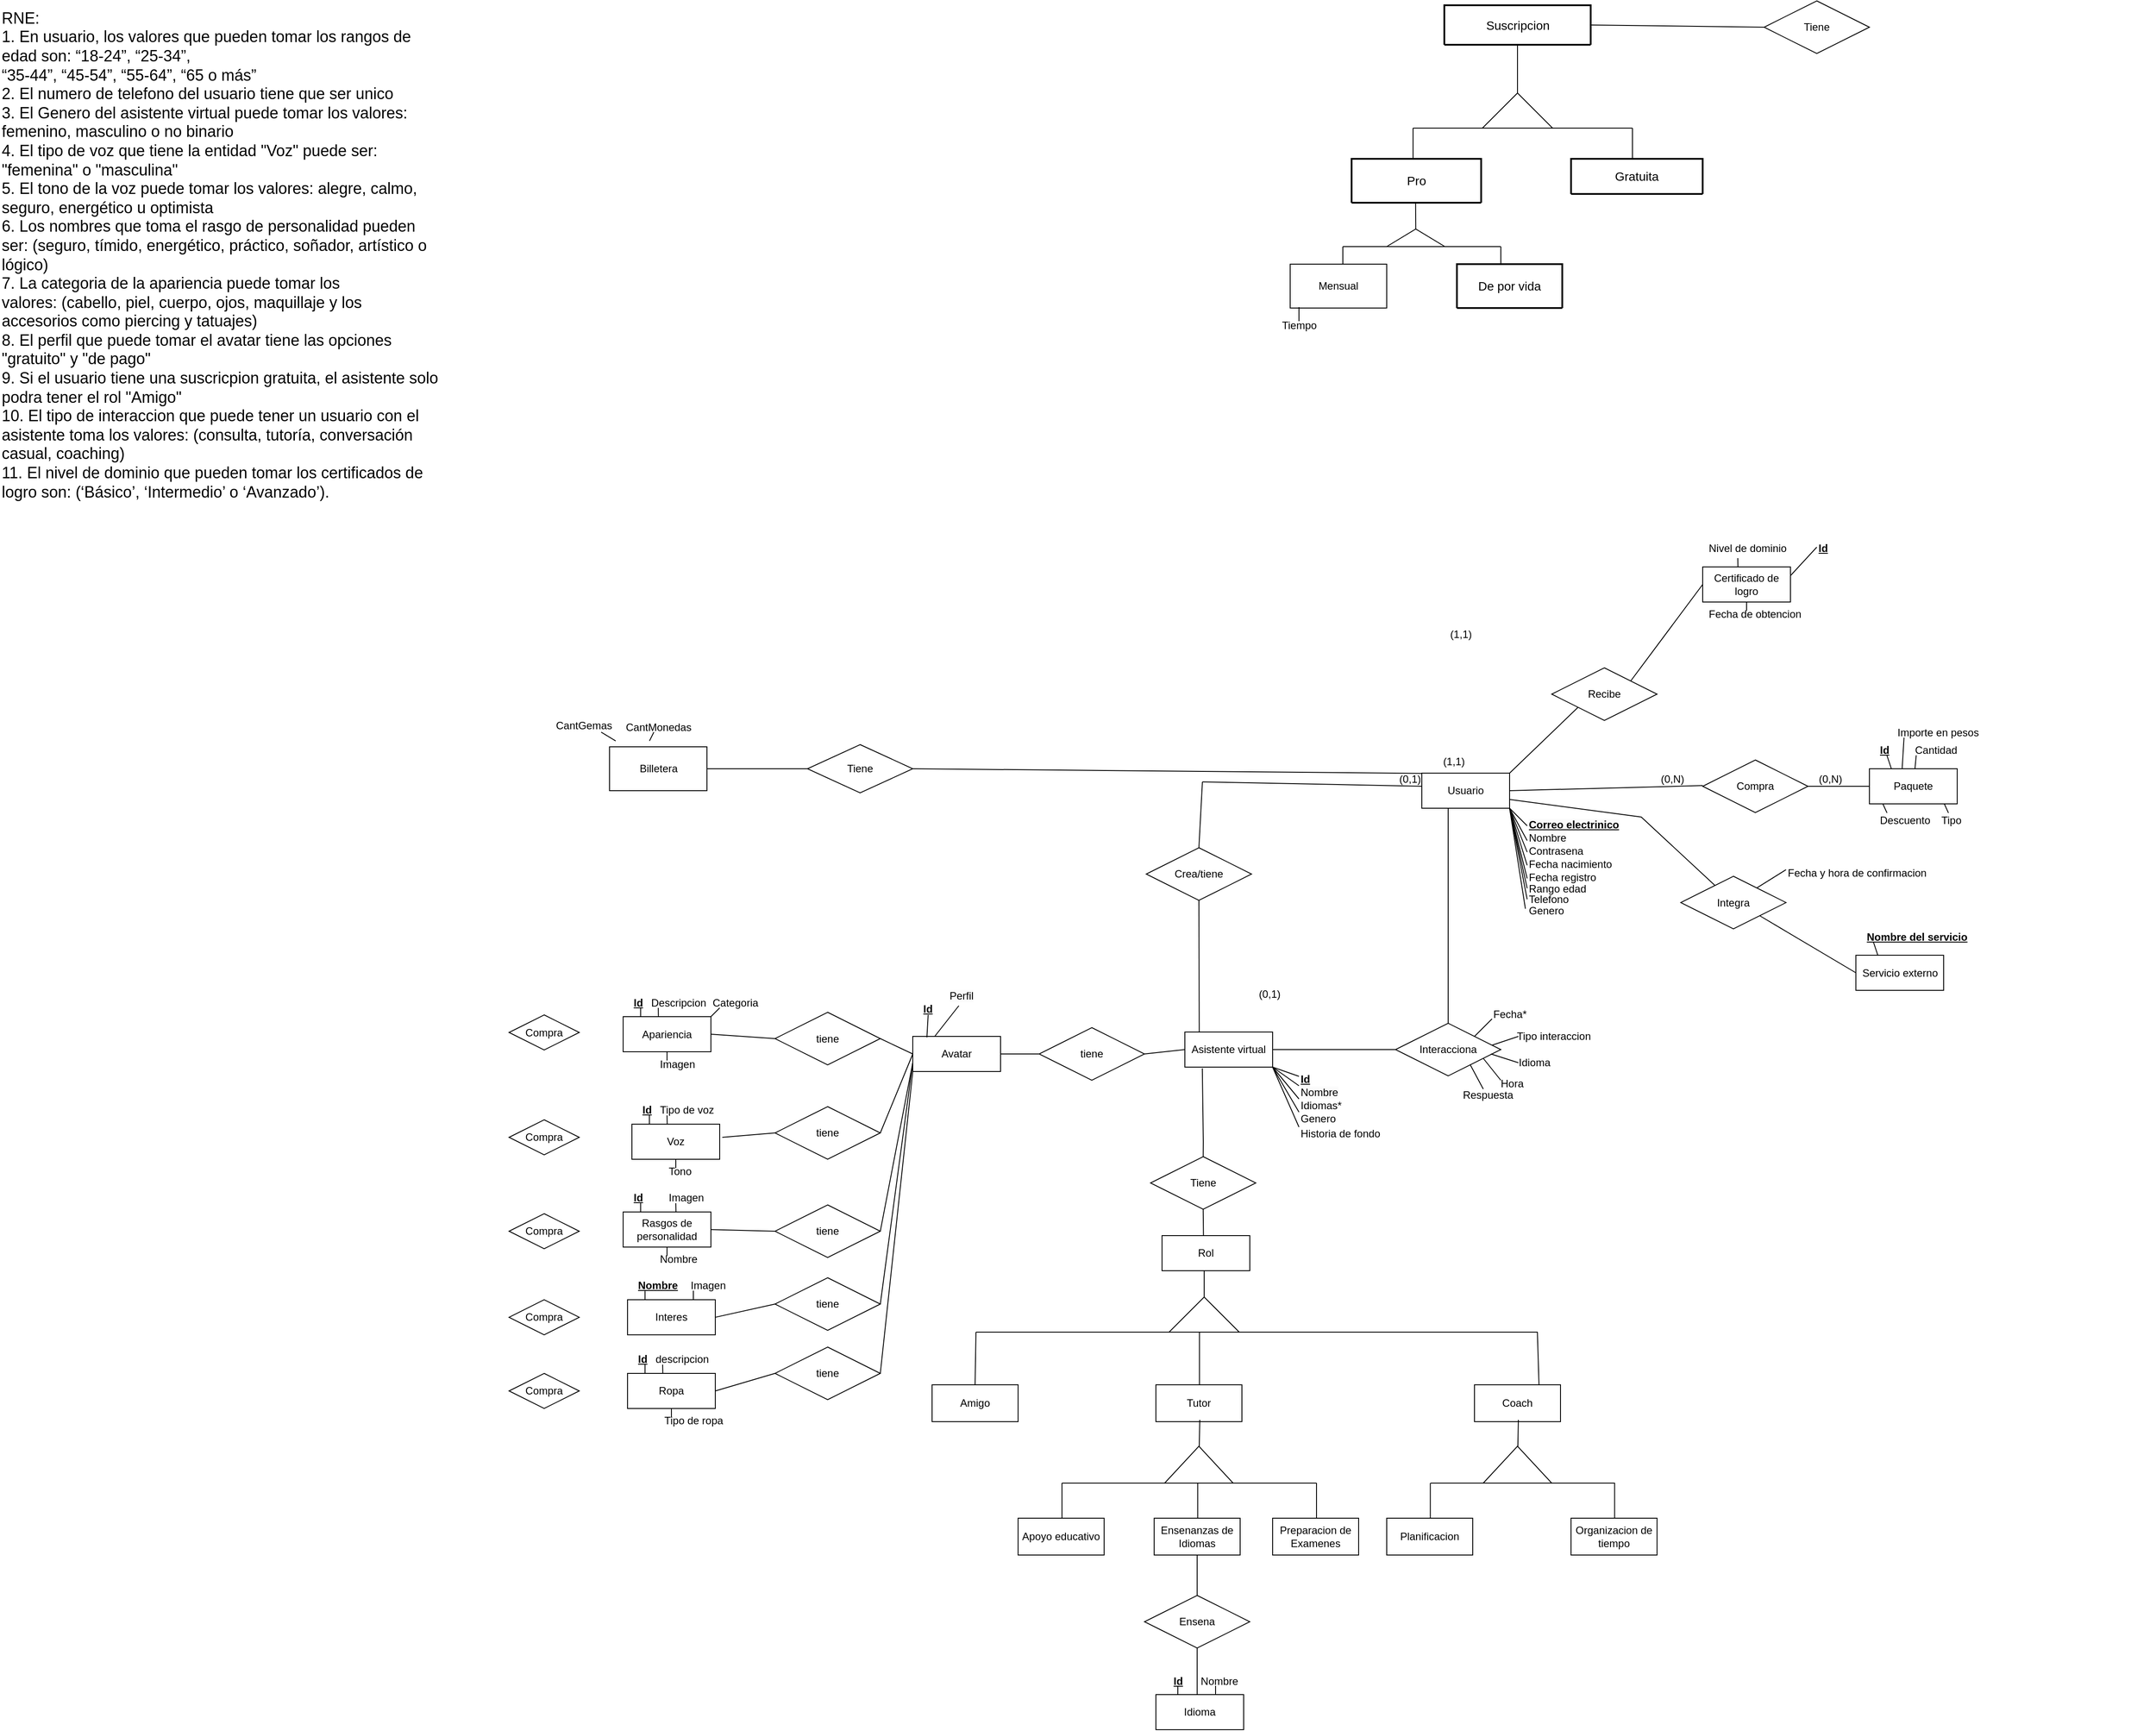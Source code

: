 <mxfile version="24.7.17">
  <diagram id="R2lEEEUBdFMjLlhIrx00" name="Page-1">
    <mxGraphModel dx="4234" dy="3560" grid="1" gridSize="10" guides="1" tooltips="1" connect="1" arrows="0" fold="1" page="1" pageScale="1" pageWidth="850" pageHeight="1100" math="0" shadow="0" extFonts="Permanent Marker^https://fonts.googleapis.com/css?family=Permanent+Marker">
      <root>
        <mxCell id="0" />
        <mxCell id="1" parent="0" />
        <mxCell id="QySvND94s1hB9OFREuVr-7" value="" style="endArrow=none;html=1;rounded=0;" parent="1" edge="1">
          <mxGeometry width="50" height="50" relative="1" as="geometry">
            <mxPoint x="-238" y="-73" as="sourcePoint" />
            <mxPoint x="-238" y="-103" as="targetPoint" />
          </mxGeometry>
        </mxCell>
        <mxCell id="QySvND94s1hB9OFREuVr-10" value="" style="endArrow=none;html=1;rounded=0;" parent="1" edge="1">
          <mxGeometry width="50" height="50" relative="1" as="geometry">
            <mxPoint x="-278" y="-33" as="sourcePoint" />
            <mxPoint x="-238" y="-73" as="targetPoint" />
          </mxGeometry>
        </mxCell>
        <mxCell id="QySvND94s1hB9OFREuVr-11" value="" style="endArrow=none;html=1;rounded=0;" parent="1" edge="1">
          <mxGeometry width="50" height="50" relative="1" as="geometry">
            <mxPoint x="-198" y="-33" as="sourcePoint" />
            <mxPoint x="-238" y="-73" as="targetPoint" />
          </mxGeometry>
        </mxCell>
        <mxCell id="QySvND94s1hB9OFREuVr-13" value="" style="endArrow=none;html=1;rounded=0;" parent="1" edge="1">
          <mxGeometry width="50" height="50" relative="1" as="geometry">
            <mxPoint x="-498" y="-33" as="sourcePoint" />
            <mxPoint x="142" y="-33" as="targetPoint" />
          </mxGeometry>
        </mxCell>
        <mxCell id="QySvND94s1hB9OFREuVr-14" value="Amigo" style="whiteSpace=wrap;html=1;align=center;" parent="1" vertex="1">
          <mxGeometry x="-548" y="27" width="98" height="42" as="geometry" />
        </mxCell>
        <mxCell id="QySvND94s1hB9OFREuVr-15" value="Tutor" style="whiteSpace=wrap;html=1;align=center;" parent="1" vertex="1">
          <mxGeometry x="-293" y="27" width="98" height="42" as="geometry" />
        </mxCell>
        <mxCell id="QySvND94s1hB9OFREuVr-16" value="Coach" style="whiteSpace=wrap;html=1;align=center;" parent="1" vertex="1">
          <mxGeometry x="70" y="27" width="98" height="42" as="geometry" />
        </mxCell>
        <mxCell id="QySvND94s1hB9OFREuVr-17" value="" style="endArrow=none;html=1;rounded=0;exitX=0.5;exitY=0;exitDx=0;exitDy=0;" parent="1" edge="1">
          <mxGeometry width="50" height="50" relative="1" as="geometry">
            <mxPoint x="-499" y="27.0" as="sourcePoint" />
            <mxPoint x="-498" y="-33" as="targetPoint" />
          </mxGeometry>
        </mxCell>
        <mxCell id="QySvND94s1hB9OFREuVr-18" value="" style="endArrow=none;html=1;rounded=0;exitX=0.5;exitY=0;exitDx=0;exitDy=0;" parent="1" edge="1">
          <mxGeometry width="50" height="50" relative="1" as="geometry">
            <mxPoint x="-243.34" y="27" as="sourcePoint" />
            <mxPoint x="-243.34" y="-33" as="targetPoint" />
          </mxGeometry>
        </mxCell>
        <mxCell id="QySvND94s1hB9OFREuVr-19" value="" style="endArrow=none;html=1;rounded=0;exitX=0.75;exitY=0;exitDx=0;exitDy=0;" parent="1" source="QySvND94s1hB9OFREuVr-16" edge="1">
          <mxGeometry width="50" height="50" relative="1" as="geometry">
            <mxPoint x="141.66" y="27" as="sourcePoint" />
            <mxPoint x="141.66" y="-33" as="targetPoint" />
          </mxGeometry>
        </mxCell>
        <mxCell id="QySvND94s1hB9OFREuVr-27" value="" style="triangle;whiteSpace=wrap;html=1;direction=north;fillColor=none;" parent="1" vertex="1">
          <mxGeometry x="-283" y="97" width="78" height="42" as="geometry" />
        </mxCell>
        <mxCell id="QySvND94s1hB9OFREuVr-28" value="" style="endArrow=none;html=1;rounded=0;" parent="1" source="QySvND94s1hB9OFREuVr-27" edge="1">
          <mxGeometry width="50" height="50" relative="1" as="geometry">
            <mxPoint x="-293" y="117" as="sourcePoint" />
            <mxPoint x="-243" y="67" as="targetPoint" />
          </mxGeometry>
        </mxCell>
        <mxCell id="QySvND94s1hB9OFREuVr-29" value="" style="endArrow=none;html=1;rounded=0;" parent="1" edge="1">
          <mxGeometry width="50" height="50" relative="1" as="geometry">
            <mxPoint x="-400" y="139" as="sourcePoint" />
            <mxPoint x="-110" y="139" as="targetPoint" />
          </mxGeometry>
        </mxCell>
        <mxCell id="QySvND94s1hB9OFREuVr-30" value="" style="endArrow=none;html=1;rounded=0;" parent="1" edge="1">
          <mxGeometry width="50" height="50" relative="1" as="geometry">
            <mxPoint x="-400" y="179" as="sourcePoint" />
            <mxPoint x="-400" y="139" as="targetPoint" />
          </mxGeometry>
        </mxCell>
        <mxCell id="QySvND94s1hB9OFREuVr-31" value="Apoyo educativo" style="whiteSpace=wrap;html=1;align=center;" parent="1" vertex="1">
          <mxGeometry x="-450" y="179" width="98" height="42" as="geometry" />
        </mxCell>
        <mxCell id="QySvND94s1hB9OFREuVr-32" value="Ensenanzas de Idiomas" style="whiteSpace=wrap;html=1;align=center;" parent="1" vertex="1">
          <mxGeometry x="-295" y="179" width="98" height="42" as="geometry" />
        </mxCell>
        <mxCell id="QySvND94s1hB9OFREuVr-33" value="" style="endArrow=none;html=1;rounded=0;" parent="1" edge="1">
          <mxGeometry width="50" height="50" relative="1" as="geometry">
            <mxPoint x="-245.34" y="179" as="sourcePoint" />
            <mxPoint x="-245.34" y="139" as="targetPoint" />
          </mxGeometry>
        </mxCell>
        <mxCell id="QySvND94s1hB9OFREuVr-34" value="" style="endArrow=none;html=1;rounded=0;" parent="1" edge="1">
          <mxGeometry width="50" height="50" relative="1" as="geometry">
            <mxPoint x="-110" y="179" as="sourcePoint" />
            <mxPoint x="-110" y="139" as="targetPoint" />
          </mxGeometry>
        </mxCell>
        <mxCell id="QySvND94s1hB9OFREuVr-35" value="Preparacion de Examenes" style="whiteSpace=wrap;html=1;align=center;" parent="1" vertex="1">
          <mxGeometry x="-160" y="179" width="98" height="42" as="geometry" />
        </mxCell>
        <mxCell id="QySvND94s1hB9OFREuVr-37" value="" style="triangle;whiteSpace=wrap;html=1;direction=north;fillColor=none;" parent="1" vertex="1">
          <mxGeometry x="80" y="97" width="78" height="42" as="geometry" />
        </mxCell>
        <mxCell id="QySvND94s1hB9OFREuVr-38" value="" style="endArrow=none;html=1;rounded=0;" parent="1" source="QySvND94s1hB9OFREuVr-37" edge="1">
          <mxGeometry width="50" height="50" relative="1" as="geometry">
            <mxPoint x="70" y="117" as="sourcePoint" />
            <mxPoint x="120" y="67" as="targetPoint" />
          </mxGeometry>
        </mxCell>
        <mxCell id="QySvND94s1hB9OFREuVr-39" value="" style="endArrow=none;html=1;rounded=0;" parent="1" edge="1">
          <mxGeometry width="50" height="50" relative="1" as="geometry">
            <mxPoint x="20" y="139" as="sourcePoint" />
            <mxPoint x="230" y="139" as="targetPoint" />
          </mxGeometry>
        </mxCell>
        <mxCell id="QySvND94s1hB9OFREuVr-40" value="Organizacion de tiempo" style="whiteSpace=wrap;html=1;align=center;" parent="1" vertex="1">
          <mxGeometry x="180" y="179" width="98" height="42" as="geometry" />
        </mxCell>
        <mxCell id="QySvND94s1hB9OFREuVr-41" value="" style="endArrow=none;html=1;rounded=0;" parent="1" edge="1">
          <mxGeometry width="50" height="50" relative="1" as="geometry">
            <mxPoint x="229.68" y="179" as="sourcePoint" />
            <mxPoint x="229.68" y="139" as="targetPoint" />
          </mxGeometry>
        </mxCell>
        <mxCell id="QySvND94s1hB9OFREuVr-42" value="Planificacion" style="whiteSpace=wrap;html=1;align=center;" parent="1" vertex="1">
          <mxGeometry x="-30" y="179" width="98" height="42" as="geometry" />
        </mxCell>
        <mxCell id="QySvND94s1hB9OFREuVr-43" value="" style="endArrow=none;html=1;rounded=0;" parent="1" edge="1">
          <mxGeometry width="50" height="50" relative="1" as="geometry">
            <mxPoint x="19.68" y="179" as="sourcePoint" />
            <mxPoint x="19.68" y="139" as="targetPoint" />
          </mxGeometry>
        </mxCell>
        <mxCell id="_ym-8wmkTFj6tnmEXw8m-7" value="Suscripcion" style="swimlane;childLayout=stackLayout;horizontal=1;startSize=50;horizontalStack=0;rounded=1;fontSize=14;fontStyle=0;strokeWidth=2;resizeParent=0;resizeLast=1;shadow=0;dashed=0;align=center;arcSize=4;whiteSpace=wrap;html=1;" parent="1" vertex="1">
          <mxGeometry x="35.64" y="-1545" width="166.75" height="45" as="geometry" />
        </mxCell>
        <mxCell id="_ym-8wmkTFj6tnmEXw8m-9" value="" style="triangle;whiteSpace=wrap;html=1;fillColor=none;direction=north;" parent="1" vertex="1">
          <mxGeometry x="79.01" y="-1445" width="80" height="40" as="geometry" />
        </mxCell>
        <mxCell id="_ym-8wmkTFj6tnmEXw8m-10" value="" style="endArrow=none;html=1;rounded=0;entryX=0.5;entryY=1;entryDx=0;entryDy=0;" parent="1" source="_ym-8wmkTFj6tnmEXw8m-9" target="_ym-8wmkTFj6tnmEXw8m-7" edge="1">
          <mxGeometry width="50" height="50" relative="1" as="geometry">
            <mxPoint x="60" y="-1475" as="sourcePoint" />
            <mxPoint x="119" y="-1475" as="targetPoint" />
          </mxGeometry>
        </mxCell>
        <mxCell id="_ym-8wmkTFj6tnmEXw8m-11" value="" style="endArrow=none;html=1;rounded=0;" parent="1" edge="1">
          <mxGeometry width="50" height="50" relative="1" as="geometry">
            <mxPoint y="-1405" as="sourcePoint" />
            <mxPoint x="250" y="-1405" as="targetPoint" />
          </mxGeometry>
        </mxCell>
        <mxCell id="_ym-8wmkTFj6tnmEXw8m-14" value="" style="endArrow=none;html=1;rounded=0;" parent="1" edge="1">
          <mxGeometry width="50" height="50" relative="1" as="geometry">
            <mxPoint y="-1370" as="sourcePoint" />
            <mxPoint y="-1405" as="targetPoint" />
          </mxGeometry>
        </mxCell>
        <mxCell id="_ym-8wmkTFj6tnmEXw8m-17" value="Gratuita" style="swimlane;childLayout=stackLayout;horizontal=1;startSize=50;horizontalStack=0;rounded=1;fontSize=14;fontStyle=0;strokeWidth=2;resizeParent=0;resizeLast=1;shadow=0;dashed=0;align=center;arcSize=4;whiteSpace=wrap;html=1;" parent="1" vertex="1">
          <mxGeometry x="180" y="-1370" width="150" height="40" as="geometry" />
        </mxCell>
        <mxCell id="_ym-8wmkTFj6tnmEXw8m-19" value="Pro" style="swimlane;childLayout=stackLayout;horizontal=1;startSize=50;horizontalStack=0;rounded=1;fontSize=14;fontStyle=0;strokeWidth=2;resizeParent=0;resizeLast=1;shadow=0;dashed=0;align=center;arcSize=4;whiteSpace=wrap;html=1;" parent="1" vertex="1">
          <mxGeometry x="-70.01" y="-1370" width="147.61" height="50" as="geometry" />
        </mxCell>
        <mxCell id="_ym-8wmkTFj6tnmEXw8m-20" value="&lt;div style=&quot;&quot;&gt;&lt;br&gt;&lt;/div&gt;" style="align=left;strokeColor=none;fillColor=none;spacingLeft=4;fontSize=12;verticalAlign=top;resizable=0;rotatable=0;part=1;html=1;" parent="_ym-8wmkTFj6tnmEXw8m-19" vertex="1">
          <mxGeometry y="50" width="147.61" as="geometry" />
        </mxCell>
        <mxCell id="_ym-8wmkTFj6tnmEXw8m-21" value="" style="endArrow=none;html=1;rounded=0;" parent="1" edge="1">
          <mxGeometry width="50" height="50" relative="1" as="geometry">
            <mxPoint x="250" y="-1370" as="sourcePoint" />
            <mxPoint x="250" y="-1405" as="targetPoint" />
          </mxGeometry>
        </mxCell>
        <mxCell id="_ym-8wmkTFj6tnmEXw8m-22" value="" style="triangle;whiteSpace=wrap;html=1;fillColor=none;direction=north;" parent="1" vertex="1">
          <mxGeometry x="-30" y="-1290" width="66.2" height="20" as="geometry" />
        </mxCell>
        <mxCell id="_ym-8wmkTFj6tnmEXw8m-23" value="" style="endArrow=none;html=1;rounded=0;exitX=1;exitY=0.5;exitDx=0;exitDy=0;entryX=0.494;entryY=1.014;entryDx=0;entryDy=0;entryPerimeter=0;" parent="1" source="_ym-8wmkTFj6tnmEXw8m-22" target="_ym-8wmkTFj6tnmEXw8m-20" edge="1">
          <mxGeometry width="50" height="50" relative="1" as="geometry">
            <mxPoint x="4" y="-1290" as="sourcePoint" />
            <mxPoint x="3.79" y="-1310" as="targetPoint" />
          </mxGeometry>
        </mxCell>
        <mxCell id="_ym-8wmkTFj6tnmEXw8m-25" value="" style="endArrow=none;html=1;rounded=0;" parent="1" edge="1">
          <mxGeometry width="50" height="50" relative="1" as="geometry">
            <mxPoint x="-80" y="-1270" as="sourcePoint" />
            <mxPoint x="100" y="-1270" as="targetPoint" />
          </mxGeometry>
        </mxCell>
        <mxCell id="_ym-8wmkTFj6tnmEXw8m-28" value="" style="endArrow=none;html=1;rounded=0;" parent="1" edge="1">
          <mxGeometry width="50" height="50" relative="1" as="geometry">
            <mxPoint x="-80" y="-1250" as="sourcePoint" />
            <mxPoint x="-80" y="-1270" as="targetPoint" />
          </mxGeometry>
        </mxCell>
        <mxCell id="_ym-8wmkTFj6tnmEXw8m-29" value="De por vida" style="swimlane;childLayout=stackLayout;horizontal=1;startSize=50;horizontalStack=0;rounded=1;fontSize=14;fontStyle=0;strokeWidth=2;resizeParent=0;resizeLast=1;shadow=0;dashed=0;align=center;arcSize=4;whiteSpace=wrap;html=1;" parent="1" vertex="1">
          <mxGeometry x="50" y="-1250" width="120" height="50" as="geometry" />
        </mxCell>
        <mxCell id="_ym-8wmkTFj6tnmEXw8m-30" value="&lt;div style=&quot;&quot;&gt;&lt;br&gt;&lt;/div&gt;" style="align=left;strokeColor=none;fillColor=none;spacingLeft=4;fontSize=12;verticalAlign=top;resizable=0;rotatable=0;part=1;html=1;" parent="_ym-8wmkTFj6tnmEXw8m-29" vertex="1">
          <mxGeometry y="50" width="120" as="geometry" />
        </mxCell>
        <mxCell id="_ym-8wmkTFj6tnmEXw8m-31" value="" style="endArrow=none;html=1;rounded=0;" parent="1" edge="1">
          <mxGeometry width="50" height="50" relative="1" as="geometry">
            <mxPoint x="100" y="-1250" as="sourcePoint" />
            <mxPoint x="100" y="-1270" as="targetPoint" />
          </mxGeometry>
        </mxCell>
        <mxCell id="SnbEU4SM4V4hSVEN2EwN-8" value="Crea/tiene" style="shape=rhombus;perimeter=rhombusPerimeter;whiteSpace=wrap;html=1;align=center;" parent="1" vertex="1">
          <mxGeometry x="-304" y="-585" width="120" height="60" as="geometry" />
        </mxCell>
        <mxCell id="SnbEU4SM4V4hSVEN2EwN-9" value="" style="endArrow=none;html=1;rounded=0;entryX=0.035;entryY=0.356;entryDx=0;entryDy=0;entryPerimeter=0;" parent="1" edge="1">
          <mxGeometry relative="1" as="geometry">
            <mxPoint x="-240" y="-660" as="sourcePoint" />
            <mxPoint x="11.75" y="-655.05" as="targetPoint" />
          </mxGeometry>
        </mxCell>
        <mxCell id="SnbEU4SM4V4hSVEN2EwN-12" value="" style="endArrow=none;html=1;rounded=0;exitX=0.5;exitY=1;exitDx=0;exitDy=0;entryX=0.164;entryY=0.091;entryDx=0;entryDy=0;entryPerimeter=0;" parent="1" source="SnbEU4SM4V4hSVEN2EwN-8" target="KtzyX72T2Gwea7DbD6GW-90" edge="1">
          <mxGeometry relative="1" as="geometry">
            <mxPoint x="-182" y="-590" as="sourcePoint" />
            <mxPoint x="-246" y="-510" as="targetPoint" />
          </mxGeometry>
        </mxCell>
        <mxCell id="SnbEU4SM4V4hSVEN2EwN-17" value="(0,1&lt;span style=&quot;background-color: initial;&quot;&gt;)&lt;/span&gt;" style="resizable=0;html=1;whiteSpace=wrap;align=right;verticalAlign=bottom;" parent="1" connectable="0" vertex="1">
          <mxGeometry x="-150.0" y="-410" as="geometry" />
        </mxCell>
        <mxCell id="SnbEU4SM4V4hSVEN2EwN-18" value="(0,1&lt;span style=&quot;background-color: initial;&quot;&gt;)&lt;/span&gt;" style="resizable=0;html=1;whiteSpace=wrap;align=right;verticalAlign=bottom;" parent="1" connectable="0" vertex="1">
          <mxGeometry x="10.0" y="-655" as="geometry" />
        </mxCell>
        <mxCell id="SnbEU4SM4V4hSVEN2EwN-21" value="" style="resizable=0;html=1;whiteSpace=wrap;align=right;verticalAlign=bottom;" parent="1" connectable="0" vertex="1">
          <mxGeometry x="845.0" y="-530" as="geometry" />
        </mxCell>
        <mxCell id="KtzyX72T2Gwea7DbD6GW-4" value="Compra" style="shape=rhombus;perimeter=rhombusPerimeter;whiteSpace=wrap;html=1;align=center;" parent="1" vertex="1">
          <mxGeometry x="330" y="-685" width="120" height="60" as="geometry" />
        </mxCell>
        <mxCell id="KtzyX72T2Gwea7DbD6GW-6" value="" style="endArrow=none;html=1;rounded=0;exitX=0;exitY=0.5;exitDx=0;exitDy=0;" parent="1" source="KtzyX72T2Gwea7DbD6GW-102" edge="1">
          <mxGeometry width="50" height="50" relative="1" as="geometry">
            <mxPoint x="490" y="-655" as="sourcePoint" />
            <mxPoint x="449" y="-655" as="targetPoint" />
          </mxGeometry>
        </mxCell>
        <mxCell id="KtzyX72T2Gwea7DbD6GW-8" value="(0,N&lt;span style=&quot;background-color: initial;&quot;&gt;)&lt;/span&gt;" style="resizable=0;html=1;whiteSpace=wrap;align=right;verticalAlign=bottom;" parent="1" connectable="0" vertex="1">
          <mxGeometry x="310.0" y="-655" as="geometry" />
        </mxCell>
        <mxCell id="KtzyX72T2Gwea7DbD6GW-9" value="(0,N&lt;span style=&quot;background-color: initial;&quot;&gt;)&lt;/span&gt;" style="resizable=0;html=1;whiteSpace=wrap;align=right;verticalAlign=bottom;" parent="1" connectable="0" vertex="1">
          <mxGeometry x="490.0" y="-655" as="geometry" />
        </mxCell>
        <mxCell id="KtzyX72T2Gwea7DbD6GW-17" value="" style="endArrow=none;html=1;rounded=0;entryX=1;entryY=0.5;entryDx=0;entryDy=0;exitX=0.195;exitY=0.011;exitDx=0;exitDy=0;exitPerimeter=0;" parent="1" source="KtzyX72T2Gwea7DbD6GW-67" target="MrNV3E3B7C65TXfaURyO-2" edge="1">
          <mxGeometry width="50" height="50" relative="1" as="geometry">
            <mxPoint x="30" y="-730" as="sourcePoint" />
            <mxPoint x="29.5" y="-765" as="targetPoint" />
          </mxGeometry>
        </mxCell>
        <mxCell id="KtzyX72T2Gwea7DbD6GW-19" value="" style="endArrow=none;html=1;rounded=0;" parent="1" edge="1">
          <mxGeometry width="50" height="50" relative="1" as="geometry">
            <mxPoint x="-908.5" y="-706.72" as="sourcePoint" />
            <mxPoint x="-925" y="-716.72" as="targetPoint" />
          </mxGeometry>
        </mxCell>
        <mxCell id="KtzyX72T2Gwea7DbD6GW-21" value="" style="endArrow=none;html=1;rounded=0;" parent="1" edge="1">
          <mxGeometry width="50" height="50" relative="1" as="geometry">
            <mxPoint x="-870" y="-706.72" as="sourcePoint" />
            <mxPoint x="-865" y="-716.72" as="targetPoint" />
          </mxGeometry>
        </mxCell>
        <mxCell id="KtzyX72T2Gwea7DbD6GW-27" value="Ensena" style="shape=rhombus;perimeter=rhombusPerimeter;whiteSpace=wrap;html=1;align=center;" parent="1" vertex="1">
          <mxGeometry x="-306" y="267" width="120" height="60" as="geometry" />
        </mxCell>
        <mxCell id="KtzyX72T2Gwea7DbD6GW-28" value="" style="endArrow=none;html=1;rounded=0;exitX=0.5;exitY=0;exitDx=0;exitDy=0;entryX=0.5;entryY=1;entryDx=0;entryDy=0;" parent="1" target="KtzyX72T2Gwea7DbD6GW-27" edge="1">
          <mxGeometry width="50" height="50" relative="1" as="geometry">
            <mxPoint x="-245.995" y="387" as="sourcePoint" />
            <mxPoint x="-129" y="297" as="targetPoint" />
          </mxGeometry>
        </mxCell>
        <mxCell id="KtzyX72T2Gwea7DbD6GW-29" value="" style="endArrow=none;html=1;rounded=0;entryX=0.5;entryY=1;entryDx=0;entryDy=0;exitX=0.5;exitY=0;exitDx=0;exitDy=0;" parent="1" source="KtzyX72T2Gwea7DbD6GW-27" target="QySvND94s1hB9OFREuVr-32" edge="1">
          <mxGeometry width="50" height="50" relative="1" as="geometry">
            <mxPoint x="-244" y="267" as="sourcePoint" />
            <mxPoint x="-244.18" y="221" as="targetPoint" />
          </mxGeometry>
        </mxCell>
        <mxCell id="KtzyX72T2Gwea7DbD6GW-35" value="Tiene" style="shape=rhombus;perimeter=rhombusPerimeter;whiteSpace=wrap;html=1;align=center;" parent="1" vertex="1">
          <mxGeometry x="400" y="-1550" width="120" height="60" as="geometry" />
        </mxCell>
        <mxCell id="KtzyX72T2Gwea7DbD6GW-37" value="" style="endArrow=none;html=1;rounded=0;exitX=1;exitY=0.5;exitDx=0;exitDy=0;entryX=0;entryY=0.5;entryDx=0;entryDy=0;" parent="1" source="_ym-8wmkTFj6tnmEXw8m-7" target="KtzyX72T2Gwea7DbD6GW-35" edge="1">
          <mxGeometry width="50" height="50" relative="1" as="geometry">
            <mxPoint x="460" y="-1542.5" as="sourcePoint" />
            <mxPoint x="467" y="-1627.5" as="targetPoint" />
          </mxGeometry>
        </mxCell>
        <mxCell id="KtzyX72T2Gwea7DbD6GW-42" value="Tiene" style="shape=rhombus;perimeter=rhombusPerimeter;whiteSpace=wrap;html=1;align=center;" parent="1" vertex="1">
          <mxGeometry x="-299.12" y="-233" width="120" height="60" as="geometry" />
        </mxCell>
        <mxCell id="KtzyX72T2Gwea7DbD6GW-44" value="" style="endArrow=none;html=1;rounded=0;exitX=0.5;exitY=0;exitDx=0;exitDy=0;entryX=0.199;entryY=1.033;entryDx=0;entryDy=0;entryPerimeter=0;" parent="1" source="KtzyX72T2Gwea7DbD6GW-42" target="KtzyX72T2Gwea7DbD6GW-90" edge="1">
          <mxGeometry width="50" height="50" relative="1" as="geometry">
            <mxPoint x="-234.87" y="-230" as="sourcePoint" />
            <mxPoint x="-239" y="-270" as="targetPoint" />
            <Array as="points">
              <mxPoint x="-239" y="-250" />
            </Array>
          </mxGeometry>
        </mxCell>
        <mxCell id="KtzyX72T2Gwea7DbD6GW-45" value="Rol" style="whiteSpace=wrap;html=1;align=center;" parent="1" vertex="1">
          <mxGeometry x="-286" y="-143" width="100" height="40" as="geometry" />
        </mxCell>
        <mxCell id="KtzyX72T2Gwea7DbD6GW-46" value="" style="endArrow=none;html=1;rounded=0;exitX=0.472;exitY=-0.006;exitDx=0;exitDy=0;entryX=0.5;entryY=1;entryDx=0;entryDy=0;exitPerimeter=0;" parent="1" source="KtzyX72T2Gwea7DbD6GW-45" target="KtzyX72T2Gwea7DbD6GW-42" edge="1">
          <mxGeometry width="50" height="50" relative="1" as="geometry">
            <mxPoint x="-108" y="-243" as="sourcePoint" />
            <mxPoint x="-58" y="-293" as="targetPoint" />
          </mxGeometry>
        </mxCell>
        <mxCell id="KtzyX72T2Gwea7DbD6GW-47" value="" style="line;strokeWidth=1;rotatable=0;dashed=0;labelPosition=right;align=left;verticalAlign=middle;spacingTop=0;spacingLeft=6;points=[];portConstraint=eastwest;" parent="1" vertex="1">
          <mxGeometry x="-160" y="-360" width="140" height="10" as="geometry" />
        </mxCell>
        <mxCell id="KtzyX72T2Gwea7DbD6GW-48" value="Interacciona" style="shape=rhombus;perimeter=rhombusPerimeter;whiteSpace=wrap;html=1;align=center;" parent="1" vertex="1">
          <mxGeometry x="-20" y="-385" width="120" height="60" as="geometry" />
        </mxCell>
        <mxCell id="KtzyX72T2Gwea7DbD6GW-50" value="" style="endArrow=none;html=1;rounded=0;" parent="1" edge="1">
          <mxGeometry relative="1" as="geometry">
            <mxPoint x="70" y="-370" as="sourcePoint" />
            <mxPoint x="90" y="-390" as="targetPoint" />
          </mxGeometry>
        </mxCell>
        <mxCell id="KtzyX72T2Gwea7DbD6GW-51" value="" style="endArrow=none;html=1;rounded=0;" parent="1" edge="1">
          <mxGeometry relative="1" as="geometry">
            <mxPoint x="100" y="-320" as="sourcePoint" />
            <mxPoint x="80" y="-345" as="targetPoint" />
          </mxGeometry>
        </mxCell>
        <mxCell id="KtzyX72T2Gwea7DbD6GW-52" value="Fecha*" style="text;html=1;align=center;verticalAlign=middle;resizable=0;points=[];autosize=1;strokeColor=none;fillColor=none;" parent="1" vertex="1">
          <mxGeometry x="80" y="-410" width="60" height="30" as="geometry" />
        </mxCell>
        <mxCell id="KtzyX72T2Gwea7DbD6GW-53" value="&lt;div style=&quot;text-align: center;&quot;&gt;&lt;span style=&quot;background-color: initial; text-wrap: nowrap;&quot;&gt;Hora&lt;/span&gt;&lt;/div&gt;" style="text;whiteSpace=wrap;html=1;" parent="1" vertex="1">
          <mxGeometry x="98" y="-330" width="70" height="40" as="geometry" />
        </mxCell>
        <mxCell id="KtzyX72T2Gwea7DbD6GW-54" value="" style="endArrow=none;html=1;rounded=0;" parent="1" edge="1">
          <mxGeometry relative="1" as="geometry">
            <mxPoint x="90" y="-360" as="sourcePoint" />
            <mxPoint x="120" y="-370" as="targetPoint" />
          </mxGeometry>
        </mxCell>
        <mxCell id="KtzyX72T2Gwea7DbD6GW-55" value="Tipo interaccion" style="text;html=1;align=center;verticalAlign=middle;resizable=0;points=[];autosize=1;strokeColor=none;fillColor=none;" parent="1" vertex="1">
          <mxGeometry x="105" y="-385" width="110" height="30" as="geometry" />
        </mxCell>
        <mxCell id="KtzyX72T2Gwea7DbD6GW-60" value="" style="endArrow=none;html=1;rounded=0;exitX=0.923;exitY=0.631;exitDx=0;exitDy=0;exitPerimeter=0;" parent="1" edge="1">
          <mxGeometry relative="1" as="geometry">
            <mxPoint x="88.76" y="-350.0" as="sourcePoint" />
            <mxPoint x="120" y="-340" as="targetPoint" />
          </mxGeometry>
        </mxCell>
        <mxCell id="KtzyX72T2Gwea7DbD6GW-61" value="Idioma" style="text;html=1;align=center;verticalAlign=middle;resizable=0;points=[];autosize=1;strokeColor=none;fillColor=none;" parent="1" vertex="1">
          <mxGeometry x="108" y="-355" width="60" height="30" as="geometry" />
        </mxCell>
        <mxCell id="KtzyX72T2Gwea7DbD6GW-62" value="" style="endArrow=none;html=1;rounded=0;" parent="1" edge="1">
          <mxGeometry width="50" height="50" relative="1" as="geometry">
            <mxPoint x="80" y="-310" as="sourcePoint" />
            <mxPoint x="65" y="-338" as="targetPoint" />
          </mxGeometry>
        </mxCell>
        <mxCell id="KtzyX72T2Gwea7DbD6GW-63" value="Respuesta" style="text;html=1;align=center;verticalAlign=middle;resizable=0;points=[];autosize=1;strokeColor=none;fillColor=none;" parent="1" vertex="1">
          <mxGeometry x="45" y="-318" width="80" height="30" as="geometry" />
        </mxCell>
        <mxCell id="KtzyX72T2Gwea7DbD6GW-67" value="Usuario" style="whiteSpace=wrap;html=1;align=center;" parent="1" vertex="1">
          <mxGeometry x="10" y="-670" width="100" height="40" as="geometry" />
        </mxCell>
        <mxCell id="KtzyX72T2Gwea7DbD6GW-68" value="" style="endArrow=none;html=1;rounded=0;exitX=1;exitY=1;exitDx=0;exitDy=0;entryX=0;entryY=0;entryDx=0;entryDy=0;" parent="1" source="KtzyX72T2Gwea7DbD6GW-67" target="KtzyX72T2Gwea7DbD6GW-72" edge="1">
          <mxGeometry relative="1" as="geometry">
            <mxPoint x="85" y="-635" as="sourcePoint" />
            <mxPoint x="130" y="-615" as="targetPoint" />
          </mxGeometry>
        </mxCell>
        <mxCell id="KtzyX72T2Gwea7DbD6GW-69" value="&lt;span style=&quot;forced-color-adjust: none; color: rgb(0, 0, 0); font-family: Helvetica; font-style: normal; font-variant-ligatures: normal; font-variant-caps: normal; letter-spacing: normal; orphans: 2; text-align: left; text-indent: 0px; text-transform: none; widows: 2; word-spacing: 0px; -webkit-text-stroke-width: 0px; white-space: nowrap; background-color: rgb(251, 251, 251); text-decoration: underline; font-weight: 700;&quot;&gt;&lt;font style=&quot;forced-color-adjust: none; font-size: 12px;&quot;&gt;Correo electrinico&lt;/font&gt;&lt;/span&gt;" style="text;whiteSpace=wrap;html=1;" parent="1" vertex="1">
          <mxGeometry x="130" y="-625" width="160" height="40" as="geometry" />
        </mxCell>
        <mxCell id="KtzyX72T2Gwea7DbD6GW-70" value="" style="endArrow=none;html=1;rounded=0;exitX=0;exitY=0.422;exitDx=0;exitDy=0;exitPerimeter=0;entryX=1;entryY=1;entryDx=0;entryDy=0;" parent="1" source="KtzyX72T2Gwea7DbD6GW-72" target="KtzyX72T2Gwea7DbD6GW-67" edge="1">
          <mxGeometry width="50" height="50" relative="1" as="geometry">
            <mxPoint x="183" y="-510" as="sourcePoint" />
            <mxPoint x="83" y="-620" as="targetPoint" />
          </mxGeometry>
        </mxCell>
        <mxCell id="KtzyX72T2Gwea7DbD6GW-72" value="&lt;span style=&quot;color: rgb(0, 0, 0); font-family: Helvetica; font-style: normal; font-variant-ligatures: normal; font-variant-caps: normal; font-weight: 400; letter-spacing: normal; orphans: 2; text-align: left; text-indent: 0px; text-transform: none; widows: 2; word-spacing: 0px; -webkit-text-stroke-width: 0px; white-space: nowrap; background-color: rgb(251, 251, 251); text-decoration-thickness: initial; text-decoration-style: initial; text-decoration-color: initial; float: none; display: inline !important;&quot;&gt;&lt;font style=&quot;font-size: 12px;&quot;&gt;Nombre&lt;/font&gt;&lt;/span&gt;" style="text;whiteSpace=wrap;html=1;" parent="1" vertex="1">
          <mxGeometry x="130" y="-610" width="80" height="40" as="geometry" />
        </mxCell>
        <mxCell id="KtzyX72T2Gwea7DbD6GW-73" value="" style="endArrow=none;html=1;rounded=0;exitX=0;exitY=0.75;exitDx=0;exitDy=0;entryX=1;entryY=1;entryDx=0;entryDy=0;" parent="1" source="KtzyX72T2Gwea7DbD6GW-72" target="KtzyX72T2Gwea7DbD6GW-67" edge="1">
          <mxGeometry width="50" height="50" relative="1" as="geometry">
            <mxPoint x="35" y="-570" as="sourcePoint" />
            <mxPoint x="70" y="-635" as="targetPoint" />
          </mxGeometry>
        </mxCell>
        <mxCell id="KtzyX72T2Gwea7DbD6GW-74" value="&lt;span style=&quot;text-wrap: nowrap;&quot;&gt;&lt;font style=&quot;font-size: 12px;&quot;&gt;Contrasena&lt;/font&gt;&lt;/span&gt;" style="text;whiteSpace=wrap;html=1;" parent="1" vertex="1">
          <mxGeometry x="130" y="-595" width="80" height="40" as="geometry" />
        </mxCell>
        <mxCell id="KtzyX72T2Gwea7DbD6GW-75" value="" style="endArrow=none;html=1;rounded=0;exitX=1;exitY=1;exitDx=0;exitDy=0;entryX=0;entryY=0.75;entryDx=0;entryDy=0;" parent="1" source="KtzyX72T2Gwea7DbD6GW-67" target="KtzyX72T2Gwea7DbD6GW-74" edge="1">
          <mxGeometry relative="1" as="geometry">
            <mxPoint x="90" y="-615" as="sourcePoint" />
            <mxPoint x="107.5" y="-575" as="targetPoint" />
          </mxGeometry>
        </mxCell>
        <mxCell id="KtzyX72T2Gwea7DbD6GW-77" value="&lt;span style=&quot;text-wrap: nowrap;&quot;&gt;&lt;font style=&quot;font-size: 12px;&quot;&gt;Fecha nacimiento&lt;/font&gt;&lt;/span&gt;" style="text;whiteSpace=wrap;html=1;" parent="1" vertex="1">
          <mxGeometry x="130" y="-580" width="80" height="40" as="geometry" />
        </mxCell>
        <mxCell id="KtzyX72T2Gwea7DbD6GW-79" value="" style="endArrow=none;html=1;rounded=0;exitX=1;exitY=1;exitDx=0;exitDy=0;entryX=0;entryY=0.75;entryDx=0;entryDy=0;" parent="1" source="KtzyX72T2Gwea7DbD6GW-67" target="KtzyX72T2Gwea7DbD6GW-77" edge="1">
          <mxGeometry relative="1" as="geometry">
            <mxPoint x="68" y="-520" as="sourcePoint" />
            <mxPoint x="113" y="-515" as="targetPoint" />
          </mxGeometry>
        </mxCell>
        <mxCell id="KtzyX72T2Gwea7DbD6GW-80" value="&lt;span style=&quot;text-wrap: nowrap;&quot;&gt;&lt;font style=&quot;font-size: 12px;&quot;&gt;Fecha registro&lt;/font&gt;&lt;/span&gt;" style="text;whiteSpace=wrap;html=1;" parent="1" vertex="1">
          <mxGeometry x="130" y="-565" width="80" height="35" as="geometry" />
        </mxCell>
        <mxCell id="KtzyX72T2Gwea7DbD6GW-82" value="" style="endArrow=none;html=1;rounded=0;entryX=1;entryY=1;entryDx=0;entryDy=0;exitX=0;exitY=0.75;exitDx=0;exitDy=0;" parent="1" source="KtzyX72T2Gwea7DbD6GW-80" target="KtzyX72T2Gwea7DbD6GW-67" edge="1">
          <mxGeometry relative="1" as="geometry">
            <mxPoint x="130" y="-495" as="sourcePoint" />
            <mxPoint x="110" y="-625" as="targetPoint" />
          </mxGeometry>
        </mxCell>
        <mxCell id="KtzyX72T2Gwea7DbD6GW-83" value="&lt;div&gt;Rango edad&lt;/div&gt;" style="text;whiteSpace=wrap;html=1;" parent="1" vertex="1">
          <mxGeometry x="130" y="-552.5" width="80" height="35" as="geometry" />
        </mxCell>
        <mxCell id="KtzyX72T2Gwea7DbD6GW-84" value="" style="endArrow=none;html=1;rounded=0;entryX=1;entryY=1;entryDx=0;entryDy=0;exitX=0;exitY=0.75;exitDx=0;exitDy=0;" parent="1" source="KtzyX72T2Gwea7DbD6GW-83" target="KtzyX72T2Gwea7DbD6GW-67" edge="1">
          <mxGeometry width="50" height="50" relative="1" as="geometry">
            <mxPoint x="50" y="-522.5" as="sourcePoint" />
            <mxPoint x="100" y="-572.5" as="targetPoint" />
          </mxGeometry>
        </mxCell>
        <mxCell id="KtzyX72T2Gwea7DbD6GW-85" value="Telefono" style="text;whiteSpace=wrap;html=1;" parent="1" vertex="1">
          <mxGeometry x="130" y="-540" width="80" height="35" as="geometry" />
        </mxCell>
        <mxCell id="KtzyX72T2Gwea7DbD6GW-86" value="" style="endArrow=none;html=1;rounded=0;entryX=1;entryY=1;entryDx=0;entryDy=0;exitX=0;exitY=0.75;exitDx=0;exitDy=0;" parent="1" target="KtzyX72T2Gwea7DbD6GW-67" edge="1">
          <mxGeometry width="50" height="50" relative="1" as="geometry">
            <mxPoint x="128" y="-515.5" as="sourcePoint" />
            <mxPoint x="108" y="-619.5" as="targetPoint" />
          </mxGeometry>
        </mxCell>
        <mxCell id="KtzyX72T2Gwea7DbD6GW-87" value="Genero" style="text;whiteSpace=wrap;html=1;" parent="1" vertex="1">
          <mxGeometry x="130" y="-527.5" width="80" height="35" as="geometry" />
        </mxCell>
        <mxCell id="KtzyX72T2Gwea7DbD6GW-88" value="" style="endArrow=none;html=1;rounded=0;exitX=1;exitY=0.5;exitDx=0;exitDy=0;" parent="1" source="KtzyX72T2Gwea7DbD6GW-67" edge="1">
          <mxGeometry relative="1" as="geometry">
            <mxPoint x="170" y="-655.83" as="sourcePoint" />
            <mxPoint x="330" y="-655.83" as="targetPoint" />
          </mxGeometry>
        </mxCell>
        <mxCell id="KtzyX72T2Gwea7DbD6GW-89" value="" style="endArrow=none;html=1;rounded=0;exitX=0.5;exitY=0;exitDx=0;exitDy=0;" parent="1" source="KtzyX72T2Gwea7DbD6GW-48" edge="1">
          <mxGeometry width="50" height="50" relative="1" as="geometry">
            <mxPoint x="-110" y="-590" as="sourcePoint" />
            <mxPoint x="40" y="-630" as="targetPoint" />
          </mxGeometry>
        </mxCell>
        <mxCell id="KtzyX72T2Gwea7DbD6GW-90" value="Asistente virtual" style="whiteSpace=wrap;html=1;align=center;" parent="1" vertex="1">
          <mxGeometry x="-260" y="-375" width="100" height="40" as="geometry" />
        </mxCell>
        <mxCell id="KtzyX72T2Gwea7DbD6GW-91" value="" style="endArrow=none;html=1;rounded=0;exitX=1;exitY=1;exitDx=0;exitDy=0;entryX=0;entryY=0.5;entryDx=0;entryDy=0;" parent="1" source="KtzyX72T2Gwea7DbD6GW-90" target="KtzyX72T2Gwea7DbD6GW-92" edge="1">
          <mxGeometry relative="1" as="geometry">
            <mxPoint x="-150" y="-315" as="sourcePoint" />
            <mxPoint x="-130" y="-305" as="targetPoint" />
          </mxGeometry>
        </mxCell>
        <mxCell id="KtzyX72T2Gwea7DbD6GW-92" value="&lt;span style=&quot;text-wrap: nowrap;&quot;&gt;&lt;b&gt;&lt;u&gt;Id&lt;/u&gt;&lt;/b&gt;&lt;/span&gt;" style="text;whiteSpace=wrap;html=1;" parent="1" vertex="1">
          <mxGeometry x="-130" y="-335" width="30" height="21" as="geometry" />
        </mxCell>
        <mxCell id="KtzyX72T2Gwea7DbD6GW-94" value="&lt;span style=&quot;color: rgb(0, 0, 0); font-family: Helvetica; font-style: normal; font-variant-ligatures: normal; font-variant-caps: normal; font-weight: 400; letter-spacing: normal; orphans: 2; text-align: left; text-indent: 0px; text-transform: none; widows: 2; word-spacing: 0px; -webkit-text-stroke-width: 0px; white-space: nowrap; background-color: rgb(251, 251, 251); text-decoration-thickness: initial; text-decoration-style: initial; text-decoration-color: initial; float: none; display: inline !important;&quot;&gt;&lt;font style=&quot;font-size: 12px;&quot;&gt;Nombre&lt;/font&gt;&lt;/span&gt;" style="text;whiteSpace=wrap;html=1;" parent="1" vertex="1">
          <mxGeometry x="-130" y="-320" width="50" height="25" as="geometry" />
        </mxCell>
        <mxCell id="KtzyX72T2Gwea7DbD6GW-95" value="" style="endArrow=none;html=1;rounded=0;exitX=1;exitY=1;exitDx=0;exitDy=0;entryX=0;entryY=0.25;entryDx=0;entryDy=0;" parent="1" source="KtzyX72T2Gwea7DbD6GW-90" target="KtzyX72T2Gwea7DbD6GW-94" edge="1">
          <mxGeometry relative="1" as="geometry">
            <mxPoint x="-150" y="-325" as="sourcePoint" />
            <mxPoint x="-120" y="-314" as="targetPoint" />
          </mxGeometry>
        </mxCell>
        <mxCell id="KtzyX72T2Gwea7DbD6GW-96" value="" style="endArrow=none;html=1;rounded=0;exitX=1;exitY=1;exitDx=0;exitDy=0;entryX=0;entryY=0.25;entryDx=0;entryDy=0;" parent="1" source="KtzyX72T2Gwea7DbD6GW-90" target="KtzyX72T2Gwea7DbD6GW-97" edge="1">
          <mxGeometry relative="1" as="geometry">
            <mxPoint x="-162" y="-325" as="sourcePoint" />
            <mxPoint x="-132" y="-290" as="targetPoint" />
          </mxGeometry>
        </mxCell>
        <mxCell id="KtzyX72T2Gwea7DbD6GW-97" value="&lt;span style=&quot;text-wrap: nowrap;&quot;&gt;Idiomas*&lt;/span&gt;" style="text;whiteSpace=wrap;html=1;" parent="1" vertex="1">
          <mxGeometry x="-130" y="-305" width="50" height="25" as="geometry" />
        </mxCell>
        <mxCell id="KtzyX72T2Gwea7DbD6GW-98" value="" style="endArrow=none;html=1;rounded=0;exitX=1;exitY=1;exitDx=0;exitDy=0;entryX=0;entryY=0.25;entryDx=0;entryDy=0;" parent="1" source="KtzyX72T2Gwea7DbD6GW-90" target="KtzyX72T2Gwea7DbD6GW-99" edge="1">
          <mxGeometry relative="1" as="geometry">
            <mxPoint x="-162.87" y="-318" as="sourcePoint" />
            <mxPoint x="-132.87" y="-282" as="targetPoint" />
          </mxGeometry>
        </mxCell>
        <mxCell id="KtzyX72T2Gwea7DbD6GW-99" value="&lt;span style=&quot;text-wrap: nowrap;&quot;&gt;Genero&lt;/span&gt;" style="text;whiteSpace=wrap;html=1;" parent="1" vertex="1">
          <mxGeometry x="-130" y="-290" width="50" height="25" as="geometry" />
        </mxCell>
        <mxCell id="KtzyX72T2Gwea7DbD6GW-100" value="" style="endArrow=none;html=1;rounded=0;exitX=1;exitY=1;exitDx=0;exitDy=0;entryX=0;entryY=0.25;entryDx=0;entryDy=0;" parent="1" source="KtzyX72T2Gwea7DbD6GW-90" target="KtzyX72T2Gwea7DbD6GW-101" edge="1">
          <mxGeometry relative="1" as="geometry">
            <mxPoint x="-180" y="-325.5" as="sourcePoint" />
            <mxPoint x="-140" y="-270" as="targetPoint" />
          </mxGeometry>
        </mxCell>
        <mxCell id="KtzyX72T2Gwea7DbD6GW-101" value="&lt;span style=&quot;text-wrap: nowrap;&quot;&gt;Historia de fondo&lt;/span&gt;" style="text;whiteSpace=wrap;html=1;" parent="1" vertex="1">
          <mxGeometry x="-130" y="-273" width="50" height="25" as="geometry" />
        </mxCell>
        <mxCell id="KtzyX72T2Gwea7DbD6GW-102" value="Paquete" style="whiteSpace=wrap;html=1;align=center;" parent="1" vertex="1">
          <mxGeometry x="520" y="-675" width="100" height="40" as="geometry" />
        </mxCell>
        <mxCell id="KtzyX72T2Gwea7DbD6GW-103" value="" style="endArrow=none;html=1;rounded=0;exitX=0.25;exitY=0;exitDx=0;exitDy=0;" parent="1" source="KtzyX72T2Gwea7DbD6GW-102" edge="1">
          <mxGeometry relative="1" as="geometry">
            <mxPoint x="530" y="-680" as="sourcePoint" />
            <mxPoint x="540" y="-690" as="targetPoint" />
          </mxGeometry>
        </mxCell>
        <mxCell id="KtzyX72T2Gwea7DbD6GW-104" value="&lt;span style=&quot;text-wrap: nowrap;&quot;&gt;&lt;b&gt;&lt;u&gt;Id&lt;/u&gt;&lt;/b&gt;&lt;/span&gt;" style="text;whiteSpace=wrap;html=1;" parent="1" vertex="1">
          <mxGeometry x="530" y="-710" width="20" height="25" as="geometry" />
        </mxCell>
        <mxCell id="KtzyX72T2Gwea7DbD6GW-105" value="&lt;span style=&quot;text-wrap: nowrap;&quot;&gt;Cantidad&lt;/span&gt;" style="text;whiteSpace=wrap;html=1;" parent="1" vertex="1">
          <mxGeometry x="570" y="-710" width="50" height="20" as="geometry" />
        </mxCell>
        <mxCell id="KtzyX72T2Gwea7DbD6GW-107" value="" style="endArrow=none;html=1;rounded=0;entryX=0.066;entryY=0.984;entryDx=0;entryDy=0;entryPerimeter=0;" parent="1" source="KtzyX72T2Gwea7DbD6GW-102" target="KtzyX72T2Gwea7DbD6GW-105" edge="1">
          <mxGeometry relative="1" as="geometry">
            <mxPoint x="555" y="-665" as="sourcePoint" />
            <mxPoint x="550" y="-680" as="targetPoint" />
          </mxGeometry>
        </mxCell>
        <mxCell id="KtzyX72T2Gwea7DbD6GW-108" value="" style="endArrow=none;html=1;rounded=0;entryX=0.653;entryY=0.993;entryDx=0;entryDy=0;entryPerimeter=0;" parent="1" edge="1">
          <mxGeometry relative="1" as="geometry">
            <mxPoint x="610" y="-624.72" as="sourcePoint" />
            <mxPoint x="605.3" y="-635" as="targetPoint" />
          </mxGeometry>
        </mxCell>
        <mxCell id="KtzyX72T2Gwea7DbD6GW-179" style="edgeStyle=orthogonalEdgeStyle;rounded=0;orthogonalLoop=1;jettySize=auto;html=1;exitX=1;exitY=0;exitDx=0;exitDy=0;" parent="1" source="KtzyX72T2Gwea7DbD6GW-109" edge="1">
          <mxGeometry relative="1" as="geometry">
            <mxPoint x="650" y="-630" as="targetPoint" />
          </mxGeometry>
        </mxCell>
        <mxCell id="KtzyX72T2Gwea7DbD6GW-109" value="&lt;span style=&quot;text-wrap: nowrap;&quot;&gt;Tipo&lt;/span&gt;" style="text;whiteSpace=wrap;html=1;" parent="1" vertex="1">
          <mxGeometry x="600" y="-629.72" width="50" height="20" as="geometry" />
        </mxCell>
        <mxCell id="KtzyX72T2Gwea7DbD6GW-110" value="&lt;span style=&quot;text-wrap: nowrap;&quot;&gt;Importe en pesos&lt;/span&gt;" style="text;whiteSpace=wrap;html=1;" parent="1" vertex="1">
          <mxGeometry x="550" y="-730" width="100" height="20" as="geometry" />
        </mxCell>
        <mxCell id="KtzyX72T2Gwea7DbD6GW-111" value="" style="endArrow=none;html=1;rounded=0;exitX=0.373;exitY=-0.012;exitDx=0;exitDy=0;exitPerimeter=0;entryX=0.094;entryY=0.978;entryDx=0;entryDy=0;entryPerimeter=0;" parent="1" source="KtzyX72T2Gwea7DbD6GW-102" target="KtzyX72T2Gwea7DbD6GW-110" edge="1">
          <mxGeometry width="50" height="50" relative="1" as="geometry">
            <mxPoint x="530" y="-660" as="sourcePoint" />
            <mxPoint x="580" y="-710" as="targetPoint" />
          </mxGeometry>
        </mxCell>
        <mxCell id="KtzyX72T2Gwea7DbD6GW-115" value="" style="endArrow=none;html=1;rounded=0;entryX=0.653;entryY=0.993;entryDx=0;entryDy=0;entryPerimeter=0;" parent="1" edge="1">
          <mxGeometry relative="1" as="geometry">
            <mxPoint x="540" y="-624.72" as="sourcePoint" />
            <mxPoint x="535.3" y="-635" as="targetPoint" />
          </mxGeometry>
        </mxCell>
        <mxCell id="KtzyX72T2Gwea7DbD6GW-116" value="&lt;span style=&quot;text-wrap: nowrap;&quot;&gt;Descuento&lt;/span&gt;" style="text;whiteSpace=wrap;html=1;" parent="1" vertex="1">
          <mxGeometry x="530" y="-629.72" width="50" height="20" as="geometry" />
        </mxCell>
        <mxCell id="KtzyX72T2Gwea7DbD6GW-119" value="Mensual" style="whiteSpace=wrap;html=1;align=center;" parent="1" vertex="1">
          <mxGeometry x="-140" y="-1250" width="110" height="50" as="geometry" />
        </mxCell>
        <mxCell id="KtzyX72T2Gwea7DbD6GW-120" value="" style="endArrow=none;html=1;rounded=0;" parent="1" edge="1">
          <mxGeometry width="50" height="50" relative="1" as="geometry">
            <mxPoint x="-130" y="-1185" as="sourcePoint" />
            <mxPoint x="-130" y="-1201" as="targetPoint" />
          </mxGeometry>
        </mxCell>
        <mxCell id="KtzyX72T2Gwea7DbD6GW-121" value="Tiempo" style="text;html=1;align=center;verticalAlign=middle;resizable=0;points=[];autosize=1;strokeColor=none;fillColor=none;" parent="1" vertex="1">
          <mxGeometry x="-160" y="-1195" width="60" height="30" as="geometry" />
        </mxCell>
        <mxCell id="KtzyX72T2Gwea7DbD6GW-122" value="Apariencia" style="whiteSpace=wrap;html=1;align=center;" parent="1" vertex="1">
          <mxGeometry x="-900" y="-392.5" width="100" height="40" as="geometry" />
        </mxCell>
        <mxCell id="KtzyX72T2Gwea7DbD6GW-123" value="" style="endArrow=none;html=1;rounded=0;exitX=1;exitY=0;exitDx=0;exitDy=0;" parent="1" edge="1">
          <mxGeometry relative="1" as="geometry">
            <mxPoint x="-880.09" y="-392.5" as="sourcePoint" />
            <mxPoint x="-880.09" y="-402.5" as="targetPoint" />
          </mxGeometry>
        </mxCell>
        <mxCell id="KtzyX72T2Gwea7DbD6GW-124" value="&lt;span style=&quot;text-wrap: nowrap;&quot;&gt;&lt;b&gt;&lt;u&gt;Id&lt;/u&gt;&lt;/b&gt;&lt;/span&gt;" style="text;whiteSpace=wrap;html=1;" parent="1" vertex="1">
          <mxGeometry x="-890" y="-422.5" width="20" height="25" as="geometry" />
        </mxCell>
        <mxCell id="KtzyX72T2Gwea7DbD6GW-126" value="" style="endArrow=none;html=1;rounded=0;entryX=0.402;entryY=-0.003;entryDx=0;entryDy=0;entryPerimeter=0;" parent="1" target="KtzyX72T2Gwea7DbD6GW-122" edge="1">
          <mxGeometry relative="1" as="geometry">
            <mxPoint x="-860" y="-402.5" as="sourcePoint" />
            <mxPoint x="-870.09" y="-392.5" as="targetPoint" />
          </mxGeometry>
        </mxCell>
        <mxCell id="KtzyX72T2Gwea7DbD6GW-127" value="&lt;span style=&quot;text-wrap: nowrap;&quot;&gt;Descripcion&lt;/span&gt;" style="text;whiteSpace=wrap;html=1;" parent="1" vertex="1">
          <mxGeometry x="-870" y="-422.5" width="70" height="20" as="geometry" />
        </mxCell>
        <mxCell id="KtzyX72T2Gwea7DbD6GW-128" value="" style="endArrow=none;html=1;rounded=0;entryX=0.402;entryY=-0.003;entryDx=0;entryDy=0;entryPerimeter=0;" parent="1" edge="1">
          <mxGeometry relative="1" as="geometry">
            <mxPoint x="-790" y="-402.5" as="sourcePoint" />
            <mxPoint x="-800" y="-392.5" as="targetPoint" />
          </mxGeometry>
        </mxCell>
        <mxCell id="KtzyX72T2Gwea7DbD6GW-129" value="&lt;span style=&quot;text-wrap: nowrap;&quot;&gt;Categoria&lt;/span&gt;" style="text;whiteSpace=wrap;html=1;" parent="1" vertex="1">
          <mxGeometry x="-800" y="-422.5" width="60" height="20" as="geometry" />
        </mxCell>
        <mxCell id="KtzyX72T2Gwea7DbD6GW-130" value="" style="endArrow=none;html=1;rounded=0;exitX=0.5;exitY=1;exitDx=0;exitDy=0;" parent="1" source="KtzyX72T2Gwea7DbD6GW-122" edge="1">
          <mxGeometry relative="1" as="geometry">
            <mxPoint x="-845" y="-352.5" as="sourcePoint" />
            <mxPoint x="-850" y="-342.5" as="targetPoint" />
          </mxGeometry>
        </mxCell>
        <mxCell id="KtzyX72T2Gwea7DbD6GW-131" value="&lt;span style=&quot;text-wrap: nowrap;&quot;&gt;Imagen&lt;/span&gt;" style="text;whiteSpace=wrap;html=1;" parent="1" vertex="1">
          <mxGeometry x="-860" y="-352.5" width="50" height="20" as="geometry" />
        </mxCell>
        <mxCell id="KtzyX72T2Gwea7DbD6GW-132" value="Voz" style="whiteSpace=wrap;html=1;align=center;" parent="1" vertex="1">
          <mxGeometry x="-890" y="-270" width="100" height="40" as="geometry" />
        </mxCell>
        <mxCell id="KtzyX72T2Gwea7DbD6GW-133" value="" style="endArrow=none;html=1;rounded=0;exitX=1;exitY=0;exitDx=0;exitDy=0;" parent="1" edge="1">
          <mxGeometry relative="1" as="geometry">
            <mxPoint x="-870.09" y="-270" as="sourcePoint" />
            <mxPoint x="-870.09" y="-280" as="targetPoint" />
          </mxGeometry>
        </mxCell>
        <mxCell id="KtzyX72T2Gwea7DbD6GW-134" value="&lt;span style=&quot;text-wrap: nowrap;&quot;&gt;&lt;b&gt;&lt;u&gt;Id&lt;/u&gt;&lt;/b&gt;&lt;/span&gt;" style="text;whiteSpace=wrap;html=1;" parent="1" vertex="1">
          <mxGeometry x="-880" y="-300" width="20" height="25" as="geometry" />
        </mxCell>
        <mxCell id="KtzyX72T2Gwea7DbD6GW-135" value="" style="endArrow=none;html=1;rounded=0;entryX=0.402;entryY=-0.003;entryDx=0;entryDy=0;entryPerimeter=0;" parent="1" target="KtzyX72T2Gwea7DbD6GW-132" edge="1">
          <mxGeometry relative="1" as="geometry">
            <mxPoint x="-850" y="-280" as="sourcePoint" />
            <mxPoint x="-860.09" y="-270" as="targetPoint" />
          </mxGeometry>
        </mxCell>
        <mxCell id="KtzyX72T2Gwea7DbD6GW-136" value="&lt;span style=&quot;text-wrap: nowrap;&quot;&gt;Tipo de voz&lt;/span&gt;" style="text;whiteSpace=wrap;html=1;" parent="1" vertex="1">
          <mxGeometry x="-860" y="-300" width="70" height="20" as="geometry" />
        </mxCell>
        <mxCell id="KtzyX72T2Gwea7DbD6GW-139" value="" style="endArrow=none;html=1;rounded=0;exitX=0.5;exitY=1;exitDx=0;exitDy=0;" parent="1" source="KtzyX72T2Gwea7DbD6GW-132" edge="1">
          <mxGeometry relative="1" as="geometry">
            <mxPoint x="-835" y="-230" as="sourcePoint" />
            <mxPoint x="-840" y="-220" as="targetPoint" />
          </mxGeometry>
        </mxCell>
        <mxCell id="KtzyX72T2Gwea7DbD6GW-140" value="&lt;span style=&quot;text-wrap: nowrap;&quot;&gt;Tono&lt;/span&gt;" style="text;whiteSpace=wrap;html=1;" parent="1" vertex="1">
          <mxGeometry x="-850" y="-230" width="50" height="20" as="geometry" />
        </mxCell>
        <mxCell id="KtzyX72T2Gwea7DbD6GW-141" value="Rasgos de personalidad" style="whiteSpace=wrap;html=1;align=center;" parent="1" vertex="1">
          <mxGeometry x="-900" y="-169.93" width="100" height="40" as="geometry" />
        </mxCell>
        <mxCell id="KtzyX72T2Gwea7DbD6GW-142" value="" style="endArrow=none;html=1;rounded=0;exitX=1;exitY=0;exitDx=0;exitDy=0;" parent="1" edge="1">
          <mxGeometry relative="1" as="geometry">
            <mxPoint x="-880.09" y="-169.93" as="sourcePoint" />
            <mxPoint x="-880.09" y="-179.93" as="targetPoint" />
          </mxGeometry>
        </mxCell>
        <mxCell id="KtzyX72T2Gwea7DbD6GW-143" value="&lt;span style=&quot;text-wrap: nowrap;&quot;&gt;&lt;b&gt;&lt;u&gt;Id&lt;/u&gt;&lt;/b&gt;&lt;/span&gt;" style="text;whiteSpace=wrap;html=1;" parent="1" vertex="1">
          <mxGeometry x="-890" y="-199.93" width="20" height="25" as="geometry" />
        </mxCell>
        <mxCell id="KtzyX72T2Gwea7DbD6GW-144" value="" style="endArrow=none;html=1;rounded=0;entryX=0.402;entryY=-0.003;entryDx=0;entryDy=0;entryPerimeter=0;" parent="1" edge="1">
          <mxGeometry relative="1" as="geometry">
            <mxPoint x="-840" y="-179.93" as="sourcePoint" />
            <mxPoint x="-839.8" y="-170.05" as="targetPoint" />
          </mxGeometry>
        </mxCell>
        <mxCell id="KtzyX72T2Gwea7DbD6GW-145" value="&lt;span style=&quot;text-wrap: nowrap;&quot;&gt;Imagen&lt;/span&gt;" style="text;whiteSpace=wrap;html=1;" parent="1" vertex="1">
          <mxGeometry x="-850" y="-199.93" width="70" height="20" as="geometry" />
        </mxCell>
        <mxCell id="KtzyX72T2Gwea7DbD6GW-146" value="" style="endArrow=none;html=1;rounded=0;exitX=0.5;exitY=1;exitDx=0;exitDy=0;" parent="1" source="KtzyX72T2Gwea7DbD6GW-141" edge="1">
          <mxGeometry relative="1" as="geometry">
            <mxPoint x="-845" y="-129.93" as="sourcePoint" />
            <mxPoint x="-850" y="-119.93" as="targetPoint" />
          </mxGeometry>
        </mxCell>
        <mxCell id="KtzyX72T2Gwea7DbD6GW-147" value="&lt;span style=&quot;text-wrap: nowrap;&quot;&gt;Nombre&lt;/span&gt;" style="text;whiteSpace=wrap;html=1;" parent="1" vertex="1">
          <mxGeometry x="-860" y="-129.93" width="50" height="20" as="geometry" />
        </mxCell>
        <mxCell id="KtzyX72T2Gwea7DbD6GW-149" value="Interes" style="whiteSpace=wrap;html=1;align=center;" parent="1" vertex="1">
          <mxGeometry x="-895" y="-69.93" width="100" height="40" as="geometry" />
        </mxCell>
        <mxCell id="KtzyX72T2Gwea7DbD6GW-150" value="" style="endArrow=none;html=1;rounded=0;exitX=1;exitY=0;exitDx=0;exitDy=0;" parent="1" edge="1">
          <mxGeometry relative="1" as="geometry">
            <mxPoint x="-875.09" y="-69.93" as="sourcePoint" />
            <mxPoint x="-875.09" y="-79.93" as="targetPoint" />
          </mxGeometry>
        </mxCell>
        <mxCell id="KtzyX72T2Gwea7DbD6GW-151" value="&lt;span style=&quot;text-wrap: nowrap;&quot;&gt;&lt;b&gt;&lt;u&gt;Nombre&lt;/u&gt;&lt;/b&gt;&lt;/span&gt;" style="text;whiteSpace=wrap;html=1;" parent="1" vertex="1">
          <mxGeometry x="-885" y="-99.93" width="20" height="25" as="geometry" />
        </mxCell>
        <mxCell id="KtzyX72T2Gwea7DbD6GW-152" value="" style="endArrow=none;html=1;rounded=0;entryX=0.75;entryY=0;entryDx=0;entryDy=0;" parent="1" target="KtzyX72T2Gwea7DbD6GW-149" edge="1">
          <mxGeometry relative="1" as="geometry">
            <mxPoint x="-820" y="-80.21" as="sourcePoint" />
            <mxPoint x="-865.09" y="-69.93" as="targetPoint" />
          </mxGeometry>
        </mxCell>
        <mxCell id="KtzyX72T2Gwea7DbD6GW-156" value="&lt;span style=&quot;text-wrap: nowrap;&quot;&gt;Imagen&lt;/span&gt;" style="text;whiteSpace=wrap;html=1;" parent="1" vertex="1">
          <mxGeometry x="-825" y="-100.07" width="70" height="20" as="geometry" />
        </mxCell>
        <mxCell id="KtzyX72T2Gwea7DbD6GW-157" value="Ropa" style="whiteSpace=wrap;html=1;align=center;" parent="1" vertex="1">
          <mxGeometry x="-895" y="14" width="100" height="40" as="geometry" />
        </mxCell>
        <mxCell id="KtzyX72T2Gwea7DbD6GW-158" value="" style="endArrow=none;html=1;rounded=0;exitX=1;exitY=0;exitDx=0;exitDy=0;" parent="1" edge="1">
          <mxGeometry relative="1" as="geometry">
            <mxPoint x="-875.09" y="14" as="sourcePoint" />
            <mxPoint x="-875.09" y="4" as="targetPoint" />
          </mxGeometry>
        </mxCell>
        <mxCell id="KtzyX72T2Gwea7DbD6GW-159" value="&lt;span style=&quot;text-wrap: nowrap;&quot;&gt;&lt;b&gt;&lt;u&gt;Id&lt;/u&gt;&lt;/b&gt;&lt;/span&gt;" style="text;whiteSpace=wrap;html=1;" parent="1" vertex="1">
          <mxGeometry x="-885" y="-16" width="20" height="25" as="geometry" />
        </mxCell>
        <mxCell id="KtzyX72T2Gwea7DbD6GW-160" value="" style="endArrow=none;html=1;rounded=0;entryX=0.402;entryY=-0.003;entryDx=0;entryDy=0;entryPerimeter=0;" parent="1" target="KtzyX72T2Gwea7DbD6GW-157" edge="1">
          <mxGeometry relative="1" as="geometry">
            <mxPoint x="-855" y="4" as="sourcePoint" />
            <mxPoint x="-865.09" y="14" as="targetPoint" />
          </mxGeometry>
        </mxCell>
        <mxCell id="KtzyX72T2Gwea7DbD6GW-161" value="&lt;span style=&quot;text-wrap: nowrap;&quot;&gt;descripcion&lt;/span&gt;" style="text;whiteSpace=wrap;html=1;" parent="1" vertex="1">
          <mxGeometry x="-865" y="-16" width="70" height="20" as="geometry" />
        </mxCell>
        <mxCell id="KtzyX72T2Gwea7DbD6GW-162" value="" style="endArrow=none;html=1;rounded=0;exitX=0.5;exitY=1;exitDx=0;exitDy=0;" parent="1" source="KtzyX72T2Gwea7DbD6GW-157" edge="1">
          <mxGeometry relative="1" as="geometry">
            <mxPoint x="-840" y="54" as="sourcePoint" />
            <mxPoint x="-845" y="64" as="targetPoint" />
          </mxGeometry>
        </mxCell>
        <mxCell id="KtzyX72T2Gwea7DbD6GW-163" value="&lt;span style=&quot;text-wrap: nowrap;&quot;&gt;Tipo de ropa&lt;/span&gt;" style="text;whiteSpace=wrap;html=1;" parent="1" vertex="1">
          <mxGeometry x="-855" y="54" width="50" height="20" as="geometry" />
        </mxCell>
        <mxCell id="KtzyX72T2Gwea7DbD6GW-172" value="Certificado de logro" style="whiteSpace=wrap;html=1;align=center;" parent="1" vertex="1">
          <mxGeometry x="330" y="-905" width="100" height="40" as="geometry" />
        </mxCell>
        <mxCell id="KtzyX72T2Gwea7DbD6GW-175" value="" style="endArrow=none;html=1;rounded=0;entryX=0.402;entryY=-0.003;entryDx=0;entryDy=0;entryPerimeter=0;" parent="1" target="KtzyX72T2Gwea7DbD6GW-172" edge="1">
          <mxGeometry relative="1" as="geometry">
            <mxPoint x="370" y="-915" as="sourcePoint" />
            <mxPoint x="359.91" y="-905" as="targetPoint" />
          </mxGeometry>
        </mxCell>
        <mxCell id="KtzyX72T2Gwea7DbD6GW-176" value="&lt;span style=&quot;text-wrap: nowrap;&quot;&gt;Nivel de dominio&lt;/span&gt;" style="text;whiteSpace=wrap;html=1;" parent="1" vertex="1">
          <mxGeometry x="335" y="-940" width="70" height="20" as="geometry" />
        </mxCell>
        <mxCell id="KtzyX72T2Gwea7DbD6GW-177" value="" style="endArrow=none;html=1;rounded=0;exitX=0.5;exitY=1;exitDx=0;exitDy=0;" parent="1" source="KtzyX72T2Gwea7DbD6GW-172" edge="1">
          <mxGeometry relative="1" as="geometry">
            <mxPoint x="385" y="-865" as="sourcePoint" />
            <mxPoint x="380" y="-855" as="targetPoint" />
          </mxGeometry>
        </mxCell>
        <mxCell id="KtzyX72T2Gwea7DbD6GW-178" value="&lt;span style=&quot;text-wrap: nowrap;&quot;&gt;Fecha de obtencion&lt;/span&gt;" style="text;whiteSpace=wrap;html=1;" parent="1" vertex="1">
          <mxGeometry x="335" y="-865" width="50" height="20" as="geometry" />
        </mxCell>
        <mxCell id="KtzyX72T2Gwea7DbD6GW-183" value="Idioma" style="whiteSpace=wrap;html=1;align=center;" parent="1" vertex="1">
          <mxGeometry x="-293" y="380" width="100" height="40" as="geometry" />
        </mxCell>
        <mxCell id="KtzyX72T2Gwea7DbD6GW-184" value="" style="endArrow=none;html=1;rounded=0;" parent="1" edge="1">
          <mxGeometry width="50" height="50" relative="1" as="geometry">
            <mxPoint x="-268" y="380" as="sourcePoint" />
            <mxPoint x="-268" y="370" as="targetPoint" />
          </mxGeometry>
        </mxCell>
        <mxCell id="KtzyX72T2Gwea7DbD6GW-185" value="&lt;u&gt;&lt;b&gt;Id&lt;/b&gt;&lt;/u&gt;" style="text;html=1;align=center;verticalAlign=middle;resizable=0;points=[];autosize=1;strokeColor=none;fillColor=none;" parent="1" vertex="1">
          <mxGeometry x="-283" y="350" width="30" height="30" as="geometry" />
        </mxCell>
        <mxCell id="KtzyX72T2Gwea7DbD6GW-186" value="" style="endArrow=none;html=1;rounded=0;" parent="1" edge="1">
          <mxGeometry width="50" height="50" relative="1" as="geometry">
            <mxPoint x="-225" y="380" as="sourcePoint" />
            <mxPoint x="-225" y="370" as="targetPoint" />
          </mxGeometry>
        </mxCell>
        <mxCell id="KtzyX72T2Gwea7DbD6GW-187" value="Nombre" style="text;html=1;align=center;verticalAlign=middle;resizable=0;points=[];autosize=1;strokeColor=none;fillColor=none;" parent="1" vertex="1">
          <mxGeometry x="-256.5" y="350" width="70" height="30" as="geometry" />
        </mxCell>
        <mxCell id="KtzyX72T2Gwea7DbD6GW-193" value="CantGemas" style="text;html=1;align=center;verticalAlign=middle;resizable=0;points=[];autosize=1;strokeColor=none;fillColor=none;" parent="1" vertex="1">
          <mxGeometry x="-990" y="-738.72" width="90" height="30" as="geometry" />
        </mxCell>
        <mxCell id="KtzyX72T2Gwea7DbD6GW-194" value="CantMonedas" style="text;html=1;align=center;verticalAlign=middle;resizable=0;points=[];autosize=1;strokeColor=none;fillColor=none;" parent="1" vertex="1">
          <mxGeometry x="-910" y="-736.72" width="100" height="30" as="geometry" />
        </mxCell>
        <mxCell id="KtzyX72T2Gwea7DbD6GW-196" value="(1,1&lt;span style=&quot;background-color: initial;&quot;&gt;)&lt;/span&gt;" style="resizable=0;html=1;whiteSpace=wrap;align=right;verticalAlign=bottom;" parent="1" connectable="0" vertex="1">
          <mxGeometry x="60.0" y="-675" as="geometry" />
        </mxCell>
        <mxCell id="KtzyX72T2Gwea7DbD6GW-197" value="(1,1&lt;span style=&quot;background-color: initial;&quot;&gt;)&lt;/span&gt;" style="resizable=0;html=1;whiteSpace=wrap;align=right;verticalAlign=bottom;" parent="1" connectable="0" vertex="1">
          <mxGeometry x="68.0" y="-820" as="geometry" />
        </mxCell>
        <mxCell id="XU7wkxMZJzlXijTyp3Fy-4" value="tiene" style="shape=rhombus;perimeter=rhombusPerimeter;whiteSpace=wrap;html=1;align=center;" parent="1" vertex="1">
          <mxGeometry x="-727" y="-290" width="120" height="60" as="geometry" />
        </mxCell>
        <mxCell id="XU7wkxMZJzlXijTyp3Fy-7" value="" style="endArrow=none;html=1;rounded=0;entryX=0;entryY=0.5;entryDx=0;entryDy=0;" parent="1" edge="1">
          <mxGeometry width="50" height="50" relative="1" as="geometry">
            <mxPoint x="-787" y="-255" as="sourcePoint" />
            <mxPoint x="-727" y="-260" as="targetPoint" />
          </mxGeometry>
        </mxCell>
        <mxCell id="XU7wkxMZJzlXijTyp3Fy-8" value="tiene" style="shape=rhombus;perimeter=rhombusPerimeter;whiteSpace=wrap;html=1;align=center;" parent="1" vertex="1">
          <mxGeometry x="-727" y="-178" width="120" height="60" as="geometry" />
        </mxCell>
        <mxCell id="XU7wkxMZJzlXijTyp3Fy-10" value="" style="endArrow=none;html=1;rounded=0;entryX=0;entryY=0.75;entryDx=0;entryDy=0;exitX=1;exitY=0.5;exitDx=0;exitDy=0;" parent="1" source="KtzyX72T2Gwea7DbD6GW-141" edge="1">
          <mxGeometry width="50" height="50" relative="1" as="geometry">
            <mxPoint x="-832" y="-6" as="sourcePoint" />
            <mxPoint x="-727" y="-148" as="targetPoint" />
          </mxGeometry>
        </mxCell>
        <mxCell id="XU7wkxMZJzlXijTyp3Fy-11" value="tiene" style="shape=rhombus;perimeter=rhombusPerimeter;whiteSpace=wrap;html=1;align=center;" parent="1" vertex="1">
          <mxGeometry x="-727" y="-95" width="120" height="60" as="geometry" />
        </mxCell>
        <mxCell id="XU7wkxMZJzlXijTyp3Fy-13" value="" style="endArrow=none;html=1;rounded=0;entryX=0;entryY=0.5;entryDx=0;entryDy=0;exitX=1;exitY=0.5;exitDx=0;exitDy=0;" parent="1" source="KtzyX72T2Gwea7DbD6GW-149" target="XU7wkxMZJzlXijTyp3Fy-11" edge="1">
          <mxGeometry width="50" height="50" relative="1" as="geometry">
            <mxPoint x="-627" y="-70" as="sourcePoint" />
            <mxPoint x="-537" y="-230" as="targetPoint" />
          </mxGeometry>
        </mxCell>
        <mxCell id="XU7wkxMZJzlXijTyp3Fy-14" value="tiene" style="shape=rhombus;perimeter=rhombusPerimeter;whiteSpace=wrap;html=1;align=center;" parent="1" vertex="1">
          <mxGeometry x="-727" y="-397.5" width="120" height="60" as="geometry" />
        </mxCell>
        <mxCell id="XU7wkxMZJzlXijTyp3Fy-16" value="" style="endArrow=none;html=1;rounded=0;entryX=0;entryY=0.5;entryDx=0;entryDy=0;exitX=1;exitY=0.5;exitDx=0;exitDy=0;" parent="1" source="KtzyX72T2Gwea7DbD6GW-122" target="XU7wkxMZJzlXijTyp3Fy-14" edge="1">
          <mxGeometry width="50" height="50" relative="1" as="geometry">
            <mxPoint x="-787" y="-410" as="sourcePoint" />
            <mxPoint x="-727" y="-345" as="targetPoint" />
          </mxGeometry>
        </mxCell>
        <mxCell id="XU7wkxMZJzlXijTyp3Fy-17" value="tiene" style="shape=rhombus;perimeter=rhombusPerimeter;whiteSpace=wrap;html=1;align=center;" parent="1" vertex="1">
          <mxGeometry x="-727" y="-16" width="120" height="60" as="geometry" />
        </mxCell>
        <mxCell id="XU7wkxMZJzlXijTyp3Fy-18" value="" style="endArrow=none;html=1;rounded=0;entryX=0;entryY=0.5;entryDx=0;entryDy=0;exitX=1;exitY=0.5;exitDx=0;exitDy=0;" parent="1" source="KtzyX72T2Gwea7DbD6GW-157" target="XU7wkxMZJzlXijTyp3Fy-17" edge="1">
          <mxGeometry width="50" height="50" relative="1" as="geometry">
            <mxPoint x="-880" y="-5" as="sourcePoint" />
            <mxPoint x="-830" y="-55" as="targetPoint" />
          </mxGeometry>
        </mxCell>
        <mxCell id="XU7wkxMZJzlXijTyp3Fy-20" value="Avatar" style="whiteSpace=wrap;html=1;align=center;" parent="1" vertex="1">
          <mxGeometry x="-570" y="-370" width="100" height="40" as="geometry" />
        </mxCell>
        <mxCell id="XU7wkxMZJzlXijTyp3Fy-21" value="&lt;span style=&quot;text-wrap: nowrap;&quot;&gt;&lt;b&gt;&lt;u&gt;Id&lt;/u&gt;&lt;/b&gt;&lt;/span&gt;" style="text;whiteSpace=wrap;html=1;" parent="1" vertex="1">
          <mxGeometry x="-560" y="-415.5" width="30" height="21" as="geometry" />
        </mxCell>
        <mxCell id="XU7wkxMZJzlXijTyp3Fy-22" value="" style="endArrow=none;html=1;rounded=0;entryX=0.161;entryY=0.027;entryDx=0;entryDy=0;entryPerimeter=0;exitX=0.25;exitY=1;exitDx=0;exitDy=0;" parent="1" source="XU7wkxMZJzlXijTyp3Fy-21" target="XU7wkxMZJzlXijTyp3Fy-20" edge="1">
          <mxGeometry width="50" height="50" relative="1" as="geometry">
            <mxPoint x="-590" y="-315" as="sourcePoint" />
            <mxPoint x="-540" y="-365" as="targetPoint" />
          </mxGeometry>
        </mxCell>
        <mxCell id="XU7wkxMZJzlXijTyp3Fy-23" value="" style="endArrow=none;html=1;rounded=0;entryX=0;entryY=0.5;entryDx=0;entryDy=0;exitX=1;exitY=0.5;exitDx=0;exitDy=0;" parent="1" source="XU7wkxMZJzlXijTyp3Fy-14" target="XU7wkxMZJzlXijTyp3Fy-20" edge="1">
          <mxGeometry width="50" height="50" relative="1" as="geometry">
            <mxPoint x="-570" y="-320" as="sourcePoint" />
            <mxPoint x="-520" y="-370" as="targetPoint" />
          </mxGeometry>
        </mxCell>
        <mxCell id="XU7wkxMZJzlXijTyp3Fy-24" value="" style="endArrow=none;html=1;rounded=0;entryX=0;entryY=0.5;entryDx=0;entryDy=0;exitX=1;exitY=0.5;exitDx=0;exitDy=0;" parent="1" source="XU7wkxMZJzlXijTyp3Fy-4" target="XU7wkxMZJzlXijTyp3Fy-20" edge="1">
          <mxGeometry width="50" height="50" relative="1" as="geometry">
            <mxPoint x="-470" y="-140" as="sourcePoint" />
            <mxPoint x="-630" y="-350" as="targetPoint" />
          </mxGeometry>
        </mxCell>
        <mxCell id="XU7wkxMZJzlXijTyp3Fy-25" value="" style="endArrow=none;html=1;rounded=0;exitX=1;exitY=0.5;exitDx=0;exitDy=0;entryX=0;entryY=0.75;entryDx=0;entryDy=0;" parent="1" source="XU7wkxMZJzlXijTyp3Fy-8" target="XU7wkxMZJzlXijTyp3Fy-20" edge="1">
          <mxGeometry width="50" height="50" relative="1" as="geometry">
            <mxPoint x="-777" y="-225" as="sourcePoint" />
            <mxPoint x="-500" y="-350" as="targetPoint" />
          </mxGeometry>
        </mxCell>
        <mxCell id="XU7wkxMZJzlXijTyp3Fy-26" value="" style="endArrow=none;html=1;rounded=0;exitX=1;exitY=0.5;exitDx=0;exitDy=0;entryX=0;entryY=0.75;entryDx=0;entryDy=0;" parent="1" source="XU7wkxMZJzlXijTyp3Fy-11" target="XU7wkxMZJzlXijTyp3Fy-20" edge="1">
          <mxGeometry width="50" height="50" relative="1" as="geometry">
            <mxPoint x="-777" y="-113" as="sourcePoint" />
            <mxPoint x="-490" y="-340" as="targetPoint" />
          </mxGeometry>
        </mxCell>
        <mxCell id="XU7wkxMZJzlXijTyp3Fy-27" value="" style="endArrow=none;html=1;rounded=0;exitX=1;exitY=0.5;exitDx=0;exitDy=0;entryX=0;entryY=1;entryDx=0;entryDy=0;" parent="1" source="XU7wkxMZJzlXijTyp3Fy-17" target="XU7wkxMZJzlXijTyp3Fy-20" edge="1">
          <mxGeometry width="50" height="50" relative="1" as="geometry">
            <mxPoint x="-767" y="-103" as="sourcePoint" />
            <mxPoint x="-480" y="-330" as="targetPoint" />
          </mxGeometry>
        </mxCell>
        <mxCell id="XU7wkxMZJzlXijTyp3Fy-28" value="tiene" style="shape=rhombus;perimeter=rhombusPerimeter;whiteSpace=wrap;html=1;align=center;" parent="1" vertex="1">
          <mxGeometry x="-426" y="-380" width="120" height="60" as="geometry" />
        </mxCell>
        <mxCell id="XU7wkxMZJzlXijTyp3Fy-29" value="" style="endArrow=none;html=1;rounded=0;exitX=1;exitY=0.5;exitDx=0;exitDy=0;entryX=0;entryY=0.5;entryDx=0;entryDy=0;" parent="1" source="XU7wkxMZJzlXijTyp3Fy-20" target="XU7wkxMZJzlXijTyp3Fy-28" edge="1">
          <mxGeometry width="50" height="50" relative="1" as="geometry">
            <mxPoint x="-480" y="-280" as="sourcePoint" />
            <mxPoint x="-430" y="-330" as="targetPoint" />
          </mxGeometry>
        </mxCell>
        <mxCell id="XU7wkxMZJzlXijTyp3Fy-30" value="" style="endArrow=none;html=1;rounded=0;entryX=0;entryY=0.5;entryDx=0;entryDy=0;exitX=1;exitY=0.5;exitDx=0;exitDy=0;" parent="1" source="XU7wkxMZJzlXijTyp3Fy-28" target="KtzyX72T2Gwea7DbD6GW-90" edge="1">
          <mxGeometry width="50" height="50" relative="1" as="geometry">
            <mxPoint x="-280" y="-390" as="sourcePoint" />
            <mxPoint x="-265" y="-345" as="targetPoint" />
          </mxGeometry>
        </mxCell>
        <mxCell id="XU7wkxMZJzlXijTyp3Fy-31" value="&lt;span style=&quot;color: rgb(0, 0, 0); font-family: Helvetica; font-style: normal; font-variant-ligatures: normal; font-variant-caps: normal; font-weight: 400; letter-spacing: normal; orphans: 2; text-align: left; text-indent: 0px; text-transform: none; widows: 2; word-spacing: 0px; -webkit-text-stroke-width: 0px; white-space: nowrap; background-color: rgb(251, 251, 251); text-decoration-thickness: initial; text-decoration-style: initial; text-decoration-color: initial; float: none; display: inline !important;&quot;&gt;&lt;font style=&quot;font-size: 12px;&quot;&gt;Perfil&lt;/font&gt;&lt;/span&gt;" style="text;whiteSpace=wrap;html=1;" parent="1" vertex="1">
          <mxGeometry x="-530" y="-430" width="50" height="25" as="geometry" />
        </mxCell>
        <mxCell id="XU7wkxMZJzlXijTyp3Fy-33" value="" style="endArrow=none;html=1;rounded=0;exitX=0.25;exitY=0;exitDx=0;exitDy=0;entryX=0.25;entryY=1;entryDx=0;entryDy=0;" parent="1" source="XU7wkxMZJzlXijTyp3Fy-20" target="XU7wkxMZJzlXijTyp3Fy-31" edge="1">
          <mxGeometry width="50" height="50" relative="1" as="geometry">
            <mxPoint x="-610" y="-375" as="sourcePoint" />
            <mxPoint x="-560" y="-425" as="targetPoint" />
          </mxGeometry>
        </mxCell>
        <mxCell id="XU7wkxMZJzlXijTyp3Fy-36" value="&lt;div&gt;&lt;span style=&quot;font-size: 18px;&quot;&gt;RNE:&lt;/span&gt;&lt;/div&gt;&lt;div&gt;&lt;span style=&quot;font-size: 18px;&quot;&gt;1. En usuario, los valores que pueden tomar los rangos de edad son: “18-24”, “25-34”,&lt;/span&gt;&lt;/div&gt;&lt;div&gt;&lt;span style=&quot;font-size: 18px;&quot;&gt;“35-44”, “45-54”, “55-64”, “65 o más”&lt;/span&gt;&lt;/div&gt;&lt;div&gt;&lt;span style=&quot;font-size: 18px;&quot;&gt;2. El numero de telefono del usuario tiene que ser unico&lt;/span&gt;&lt;/div&gt;&lt;div&gt;&lt;span style=&quot;font-size: 18px;&quot;&gt;3. El Genero del asistente virtual puede tomar los valores: femenino, masculino o no binario&lt;/span&gt;&lt;/div&gt;&lt;div&gt;&lt;span style=&quot;font-size: 18px;&quot;&gt;4. El tipo de voz que tiene la entidad &quot;Voz&quot; puede ser: &quot;femenina&quot; o &quot;masculina&quot;&lt;/span&gt;&lt;/div&gt;&lt;div&gt;&lt;span style=&quot;font-size: 18px;&quot;&gt;5. El tono de la voz puede tomar los valores: alegre, calmo, seguro, energético u optimista&lt;/span&gt;&lt;/div&gt;&lt;div&gt;&lt;span style=&quot;font-size: 18px;&quot;&gt;6. Los nombres que toma el rasgo de personalidad pueden ser:&amp;nbsp;&lt;/span&gt;&lt;span style=&quot;background-color: initial; font-size: 18px;&quot;&gt;(seguro,&amp;nbsp;&lt;/span&gt;&lt;span style=&quot;font-size: 18px; background-color: initial;&quot;&gt;tímido, energético, práctico, soñador, artístico o lógico)&lt;/span&gt;&lt;/div&gt;&lt;div&gt;&lt;span style=&quot;font-size: 18px; background-color: initial;&quot;&gt;7. La categoria de la apariencia puede tomar los valores:&amp;nbsp;&lt;/span&gt;&lt;span style=&quot;background-color: initial; font-size: 18px;&quot;&gt;(cabello, piel, cuerpo, ojos, maquillaje y los accesorios como piercing y tatuajes)&lt;/span&gt;&lt;/div&gt;&lt;div&gt;&lt;span style=&quot;font-size: 18px;&quot;&gt;8. El perfil que puede tomar el avatar tiene las opciones &quot;gratuito&quot; y &quot;de pago&quot;&lt;/span&gt;&lt;/div&gt;&lt;div&gt;&lt;span style=&quot;font-size: 18px;&quot;&gt;9. Si el usuario tiene una suscricpion gratuita, el asistente solo podra tener el rol &quot;Amigo&quot;&lt;/span&gt;&lt;/div&gt;&lt;div&gt;&lt;span style=&quot;font-size: 18px;&quot;&gt;10. El tipo de interaccion que puede tener un usuario con el asistente toma los valores:&amp;nbsp;&lt;/span&gt;&lt;span style=&quot;background-color: initial; font-size: 18px;&quot;&gt;(consulta, tutoría, conversación&lt;/span&gt;&lt;/div&gt;&lt;div&gt;&lt;span style=&quot;font-size: 18px;&quot;&gt;casual, coaching)&lt;/span&gt;&lt;/div&gt;&lt;div&gt;&lt;span style=&quot;font-size: 18px;&quot;&gt;11. El nivel de dominio que pueden tomar los certificados de logro son:&amp;nbsp;&lt;/span&gt;&lt;span style=&quot;background-color: initial; font-size: 18px;&quot;&gt;(‘Básico’, ‘Intermedio’ o ‘Avanzado’).&lt;/span&gt;&lt;/div&gt;" style="text;html=1;align=left;verticalAlign=middle;whiteSpace=wrap;rounded=0;" parent="1" vertex="1">
          <mxGeometry x="-1610" y="-1470" width="500" height="420" as="geometry" />
        </mxCell>
        <mxCell id="XU7wkxMZJzlXijTyp3Fy-38" value="Recibe" style="shape=rhombus;perimeter=rhombusPerimeter;whiteSpace=wrap;html=1;align=center;" parent="1" vertex="1">
          <mxGeometry x="158" y="-790" width="120" height="60" as="geometry" />
        </mxCell>
        <mxCell id="XU7wkxMZJzlXijTyp3Fy-39" value="" style="endArrow=none;html=1;rounded=0;entryX=0;entryY=1;entryDx=0;entryDy=0;exitX=1;exitY=0;exitDx=0;exitDy=0;" parent="1" source="KtzyX72T2Gwea7DbD6GW-67" target="XU7wkxMZJzlXijTyp3Fy-38" edge="1">
          <mxGeometry width="50" height="50" relative="1" as="geometry">
            <mxPoint x="110" y="-670" as="sourcePoint" />
            <mxPoint x="160" y="-720" as="targetPoint" />
          </mxGeometry>
        </mxCell>
        <mxCell id="XU7wkxMZJzlXijTyp3Fy-40" value="" style="endArrow=none;html=1;rounded=0;entryX=0;entryY=0.5;entryDx=0;entryDy=0;exitX=1;exitY=0;exitDx=0;exitDy=0;" parent="1" source="XU7wkxMZJzlXijTyp3Fy-38" target="KtzyX72T2Gwea7DbD6GW-172" edge="1">
          <mxGeometry width="50" height="50" relative="1" as="geometry">
            <mxPoint x="252" y="-805" as="sourcePoint" />
            <mxPoint x="330" y="-880" as="targetPoint" />
          </mxGeometry>
        </mxCell>
        <mxCell id="XU7wkxMZJzlXijTyp3Fy-42" value="&lt;span style=&quot;text-wrap: nowrap;&quot;&gt;&lt;b&gt;&lt;u&gt;Id&lt;/u&gt;&lt;/b&gt;&lt;/span&gt;" style="text;whiteSpace=wrap;html=1;" parent="1" vertex="1">
          <mxGeometry x="460" y="-940" width="20" height="25" as="geometry" />
        </mxCell>
        <mxCell id="XU7wkxMZJzlXijTyp3Fy-44" value="" style="endArrow=none;html=1;rounded=0;entryX=0;entryY=0.5;entryDx=0;entryDy=0;exitX=1;exitY=0.25;exitDx=0;exitDy=0;" parent="1" source="KtzyX72T2Gwea7DbD6GW-172" target="XU7wkxMZJzlXijTyp3Fy-42" edge="1">
          <mxGeometry width="50" height="50" relative="1" as="geometry">
            <mxPoint x="290" y="-840" as="sourcePoint" />
            <mxPoint x="340" y="-890" as="targetPoint" />
          </mxGeometry>
        </mxCell>
        <mxCell id="XU7wkxMZJzlXijTyp3Fy-57" value="Servicio externo" style="whiteSpace=wrap;html=1;align=center;" parent="1" vertex="1">
          <mxGeometry x="504.55" y="-462.5" width="100" height="40" as="geometry" />
        </mxCell>
        <mxCell id="XU7wkxMZJzlXijTyp3Fy-58" value="" style="endArrow=none;html=1;rounded=0;exitX=0.25;exitY=0;exitDx=0;exitDy=0;" parent="1" source="XU7wkxMZJzlXijTyp3Fy-57" edge="1">
          <mxGeometry relative="1" as="geometry">
            <mxPoint x="514.55" y="-467.5" as="sourcePoint" />
            <mxPoint x="524.55" y="-477.5" as="targetPoint" />
          </mxGeometry>
        </mxCell>
        <mxCell id="XU7wkxMZJzlXijTyp3Fy-59" value="&lt;span style=&quot;text-wrap: nowrap;&quot;&gt;&lt;b&gt;&lt;u&gt;Nombre del servicio&lt;/u&gt;&lt;/b&gt;&lt;/span&gt;" style="text;whiteSpace=wrap;html=1;" parent="1" vertex="1">
          <mxGeometry x="514.55" y="-497.5" width="20" height="25" as="geometry" />
        </mxCell>
        <mxCell id="XU7wkxMZJzlXijTyp3Fy-63" style="edgeStyle=orthogonalEdgeStyle;rounded=0;orthogonalLoop=1;jettySize=auto;html=1;exitX=1;exitY=0;exitDx=0;exitDy=0;" parent="1" edge="1">
          <mxGeometry relative="1" as="geometry">
            <mxPoint x="634.55" y="-417.5" as="targetPoint" />
            <mxPoint x="634.55" y="-417.22" as="sourcePoint" />
          </mxGeometry>
        </mxCell>
        <mxCell id="XU7wkxMZJzlXijTyp3Fy-70" value="Integra" style="shape=rhombus;perimeter=rhombusPerimeter;whiteSpace=wrap;html=1;align=center;" parent="1" vertex="1">
          <mxGeometry x="305" y="-552.5" width="120" height="60" as="geometry" />
        </mxCell>
        <mxCell id="XU7wkxMZJzlXijTyp3Fy-71" value="" style="endArrow=none;html=1;rounded=0;entryX=1;entryY=0.75;entryDx=0;entryDy=0;" parent="1" source="XU7wkxMZJzlXijTyp3Fy-70" target="KtzyX72T2Gwea7DbD6GW-67" edge="1">
          <mxGeometry width="50" height="50" relative="1" as="geometry">
            <mxPoint x="280" y="-580" as="sourcePoint" />
            <mxPoint x="330" y="-630" as="targetPoint" />
            <Array as="points">
              <mxPoint x="260" y="-620" />
            </Array>
          </mxGeometry>
        </mxCell>
        <mxCell id="XU7wkxMZJzlXijTyp3Fy-72" value="" style="endArrow=none;html=1;rounded=0;exitX=1;exitY=1;exitDx=0;exitDy=0;entryX=0;entryY=0.5;entryDx=0;entryDy=0;" parent="1" source="XU7wkxMZJzlXijTyp3Fy-70" target="XU7wkxMZJzlXijTyp3Fy-57" edge="1">
          <mxGeometry width="50" height="50" relative="1" as="geometry">
            <mxPoint x="410" y="-470" as="sourcePoint" />
            <mxPoint x="460" y="-520" as="targetPoint" />
          </mxGeometry>
        </mxCell>
        <mxCell id="XU7wkxMZJzlXijTyp3Fy-73" value="&lt;span style=&quot;text-wrap: nowrap;&quot;&gt;Fecha y hora de confirmacion&lt;/span&gt;" style="text;whiteSpace=wrap;html=1;" parent="1" vertex="1">
          <mxGeometry x="425" y="-570" width="50" height="20" as="geometry" />
        </mxCell>
        <mxCell id="XU7wkxMZJzlXijTyp3Fy-74" value="" style="endArrow=none;html=1;rounded=0;entryX=0;entryY=0.5;entryDx=0;entryDy=0;" parent="1" source="XU7wkxMZJzlXijTyp3Fy-70" target="XU7wkxMZJzlXijTyp3Fy-73" edge="1">
          <mxGeometry width="50" height="50" relative="1" as="geometry">
            <mxPoint x="420" y="-570" as="sourcePoint" />
            <mxPoint x="430" y="-580" as="targetPoint" />
          </mxGeometry>
        </mxCell>
        <mxCell id="MrNV3E3B7C65TXfaURyO-1" value="Billetera" style="whiteSpace=wrap;html=1;align=center;" vertex="1" parent="1">
          <mxGeometry x="-915.5" y="-700" width="111" height="50" as="geometry" />
        </mxCell>
        <mxCell id="MrNV3E3B7C65TXfaURyO-2" value="Tiene" style="shape=rhombus;perimeter=rhombusPerimeter;whiteSpace=wrap;html=1;align=center;" vertex="1" parent="1">
          <mxGeometry x="-690" y="-702.5" width="120" height="55" as="geometry" />
        </mxCell>
        <mxCell id="MrNV3E3B7C65TXfaURyO-3" value="Compra" style="shape=rhombus;perimeter=rhombusPerimeter;whiteSpace=wrap;html=1;align=center;" vertex="1" parent="1">
          <mxGeometry x="-1030" y="-394.5" width="80" height="40" as="geometry" />
        </mxCell>
        <mxCell id="MrNV3E3B7C65TXfaURyO-9" value="" style="endArrow=none;html=1;rounded=0;exitX=0.5;exitY=0;exitDx=0;exitDy=0;" edge="1" parent="1" source="SnbEU4SM4V4hSVEN2EwN-8">
          <mxGeometry relative="1" as="geometry">
            <mxPoint x="-400" y="-650.53" as="sourcePoint" />
            <mxPoint x="-240" y="-660" as="targetPoint" />
          </mxGeometry>
        </mxCell>
        <mxCell id="MrNV3E3B7C65TXfaURyO-10" value="" style="endArrow=none;html=1;rounded=0;entryX=0;entryY=0.5;entryDx=0;entryDy=0;exitX=1;exitY=0.5;exitDx=0;exitDy=0;" edge="1" parent="1" source="MrNV3E3B7C65TXfaURyO-1" target="MrNV3E3B7C65TXfaURyO-2">
          <mxGeometry relative="1" as="geometry">
            <mxPoint x="-790" y="-605.59" as="sourcePoint" />
            <mxPoint x="-690" y="-606" as="targetPoint" />
          </mxGeometry>
        </mxCell>
        <mxCell id="MrNV3E3B7C65TXfaURyO-11" value="Compra" style="shape=rhombus;perimeter=rhombusPerimeter;whiteSpace=wrap;html=1;align=center;" vertex="1" parent="1">
          <mxGeometry x="-1030" y="-275" width="80" height="40" as="geometry" />
        </mxCell>
        <mxCell id="MrNV3E3B7C65TXfaURyO-12" value="Compra" style="shape=rhombus;perimeter=rhombusPerimeter;whiteSpace=wrap;html=1;align=center;" vertex="1" parent="1">
          <mxGeometry x="-1030" y="-168" width="80" height="40" as="geometry" />
        </mxCell>
        <mxCell id="MrNV3E3B7C65TXfaURyO-13" value="Compra" style="shape=rhombus;perimeter=rhombusPerimeter;whiteSpace=wrap;html=1;align=center;" vertex="1" parent="1">
          <mxGeometry x="-1030" y="-69.93" width="80" height="40" as="geometry" />
        </mxCell>
        <mxCell id="MrNV3E3B7C65TXfaURyO-14" value="Compra" style="shape=rhombus;perimeter=rhombusPerimeter;whiteSpace=wrap;html=1;align=center;" vertex="1" parent="1">
          <mxGeometry x="-1030" y="14" width="80" height="40" as="geometry" />
        </mxCell>
      </root>
    </mxGraphModel>
  </diagram>
</mxfile>

